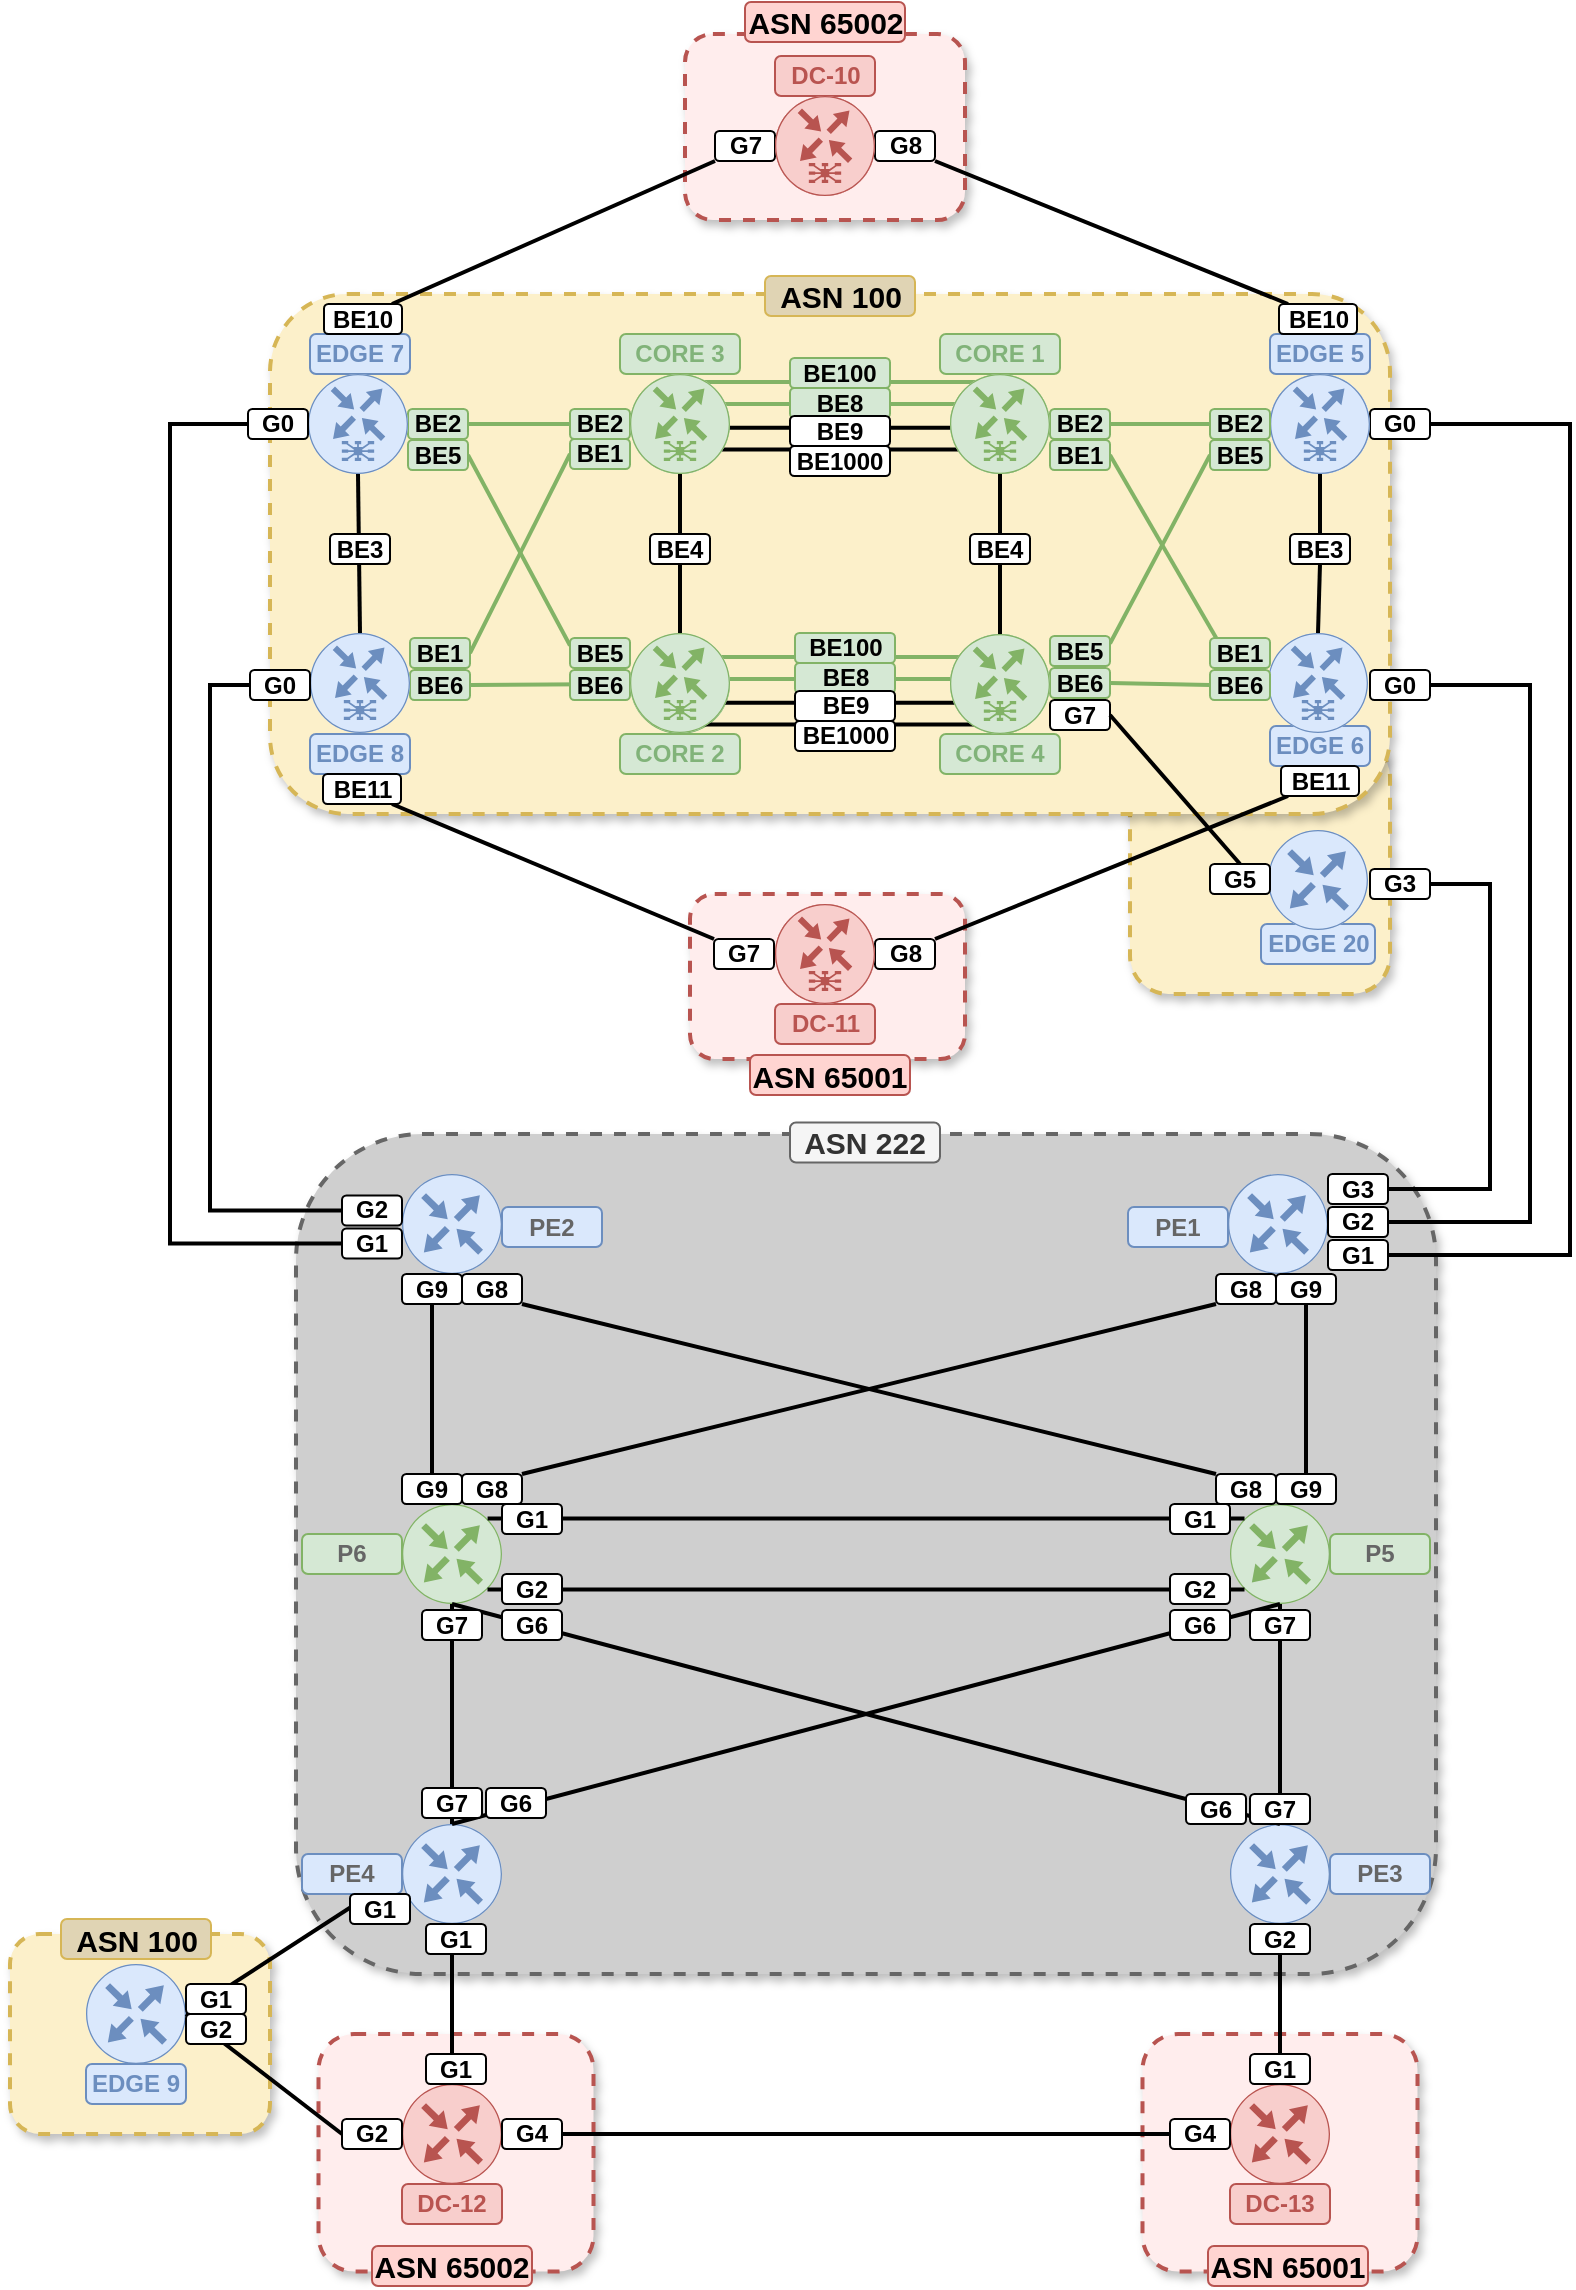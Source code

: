 <mxfile version="27.0.9">
  <diagram name="Page-1" id="d66fe2ae-3e9f-cf2f-6d29-e24063ad5d60">
    <mxGraphModel dx="636" dy="468" grid="1" gridSize="10" guides="1" tooltips="1" connect="1" arrows="1" fold="1" page="1" pageScale="1" pageWidth="1100" pageHeight="850" background="none" math="0" shadow="0">
      <root>
        <mxCell id="0" />
        <mxCell id="1" parent="0" />
        <mxCell id="Q-0WuHjyBMRlQhgBISI1-42" value="" style="rounded=1;whiteSpace=wrap;html=1;fillColor=#FFEDED;strokeColor=#b85450;dashed=1;strokeWidth=2;shadow=1;" parent="1" vertex="1">
          <mxGeometry x="736.25" y="1100" width="137.5" height="118.75" as="geometry" />
        </mxCell>
        <mxCell id="Q-0WuHjyBMRlQhgBISI1-41" value="" style="rounded=1;whiteSpace=wrap;html=1;fillColor=#FFEDED;strokeColor=#b85450;dashed=1;strokeWidth=2;shadow=1;" parent="1" vertex="1">
          <mxGeometry x="324.25" y="1100" width="137.5" height="118.75" as="geometry" />
        </mxCell>
        <mxCell id="Q-0WuHjyBMRlQhgBISI1-40" value="" style="rounded=1;whiteSpace=wrap;html=1;fillColor=#FCF0CA;strokeColor=#d6b656;dashed=1;strokeWidth=2;shadow=1;" parent="1" vertex="1">
          <mxGeometry x="730" y="452.5" width="130" height="127.5" as="geometry" />
        </mxCell>
        <mxCell id="Q-0WuHjyBMRlQhgBISI1-39" value="" style="rounded=1;whiteSpace=wrap;html=1;fillColor=#CFCFCF;strokeColor=#666666;dashed=1;strokeWidth=2;glass=0;shadow=1;fontColor=#333333;" parent="1" vertex="1">
          <mxGeometry x="313" y="650" width="570" height="420" as="geometry" />
        </mxCell>
        <mxCell id="Q-0WuHjyBMRlQhgBISI1-37" value="" style="rounded=1;whiteSpace=wrap;html=1;fillColor=#FCF0CA;strokeColor=#d6b656;dashed=1;strokeWidth=2;shadow=1;" parent="1" vertex="1">
          <mxGeometry x="170" y="1050" width="130" height="100" as="geometry" />
        </mxCell>
        <mxCell id="sX_OkfuKljEF2dyJW8o2-208" value="" style="rounded=1;whiteSpace=wrap;html=1;fillColor=#FFEDED;strokeColor=#b85450;dashed=1;strokeWidth=2;shadow=1;" parent="1" vertex="1">
          <mxGeometry x="507.5" y="100" width="140" height="93" as="geometry" />
        </mxCell>
        <mxCell id="sX_OkfuKljEF2dyJW8o2-206" value="" style="rounded=1;whiteSpace=wrap;html=1;fillColor=#FFEDED;strokeColor=#b85450;dashed=1;strokeWidth=2;shadow=1;" parent="1" vertex="1">
          <mxGeometry x="510" y="530" width="137.5" height="82.5" as="geometry" />
        </mxCell>
        <mxCell id="sX_OkfuKljEF2dyJW8o2-42" value="" style="rounded=1;whiteSpace=wrap;html=1;fillColor=#FCF0CA;strokeColor=#d6b656;dashed=1;strokeWidth=2;shadow=1;" parent="1" vertex="1">
          <mxGeometry x="300" y="230" width="560" height="260" as="geometry" />
        </mxCell>
        <mxCell id="sX_OkfuKljEF2dyJW8o2-8" value="" style="sketch=0;points=[[0.5,0,0],[1,0.5,0],[0.5,1,0],[0,0.5,0],[0.145,0.145,0],[0.856,0.145,0],[0.855,0.856,0],[0.145,0.855,0]];verticalLabelPosition=bottom;html=1;verticalAlign=top;aspect=fixed;align=center;pointerEvents=1;shape=mxgraph.cisco19.rect;prIcon=router;fillColor=#d5e8d4;strokeColor=#82b366;" parent="1" vertex="1">
          <mxGeometry x="480" y="270" width="50" height="50" as="geometry" />
        </mxCell>
        <mxCell id="sX_OkfuKljEF2dyJW8o2-176" style="rounded=0;orthogonalLoop=1;jettySize=auto;html=1;exitX=0;exitY=0.5;exitDx=0;exitDy=0;exitPerimeter=0;entryX=1;entryY=0.5;entryDx=0;entryDy=0;entryPerimeter=0;endArrow=none;startFill=0;strokeWidth=2;" parent="1" source="sX_OkfuKljEF2dyJW8o2-132" target="sX_OkfuKljEF2dyJW8o2-175" edge="1">
          <mxGeometry relative="1" as="geometry">
            <mxPoint x="401" y="895" as="sourcePoint" />
            <mxPoint x="815" y="1005" as="targetPoint" />
          </mxGeometry>
        </mxCell>
        <mxCell id="sX_OkfuKljEF2dyJW8o2-9" value="" style="sketch=0;points=[[0.5,0,0],[1,0.5,0],[0.5,1,0],[0,0.5,0],[0.145,0.145,0],[0.856,0.145,0],[0.855,0.856,0],[0.145,0.855,0]];verticalLabelPosition=bottom;html=1;verticalAlign=top;aspect=fixed;align=center;pointerEvents=1;shape=mxgraph.cisco19.rect;prIcon=router;fillColor=#d5e8d4;strokeColor=#82b366;" parent="1" vertex="1">
          <mxGeometry x="640" y="270" width="50" height="50" as="geometry" />
        </mxCell>
        <mxCell id="sX_OkfuKljEF2dyJW8o2-10" value="" style="sketch=0;points=[[0.5,0,0],[1,0.5,0],[0.5,1,0],[0,0.5,0],[0.145,0.145,0],[0.856,0.145,0],[0.855,0.856,0],[0.145,0.855,0]];verticalLabelPosition=bottom;html=1;verticalAlign=top;aspect=fixed;align=center;pointerEvents=1;shape=mxgraph.cisco19.rect;prIcon=router;fillColor=#dae8fc;strokeColor=#6c8ebf;" parent="1" vertex="1">
          <mxGeometry x="800" y="270" width="50" height="50" as="geometry" />
        </mxCell>
        <mxCell id="sX_OkfuKljEF2dyJW8o2-13" value="" style="sketch=0;points=[[0.5,0,0],[1,0.5,0],[0.5,1,0],[0,0.5,0],[0.145,0.145,0],[0.856,0.145,0],[0.855,0.856,0],[0.145,0.855,0]];verticalLabelPosition=bottom;html=1;verticalAlign=top;aspect=fixed;align=center;pointerEvents=1;shape=mxgraph.cisco19.rect;prIcon=router;fillColor=#d5e8d4;strokeColor=#82b366;" parent="1" vertex="1">
          <mxGeometry x="480" y="400" width="50" height="50" as="geometry" />
        </mxCell>
        <mxCell id="sX_OkfuKljEF2dyJW8o2-14" value="" style="sketch=0;points=[[0.5,0,0],[1,0.5,0],[0.5,1,0],[0,0.5,0],[0.145,0.145,0],[0.856,0.145,0],[0.855,0.856,0],[0.145,0.855,0]];verticalLabelPosition=bottom;html=1;verticalAlign=top;aspect=fixed;align=center;pointerEvents=1;shape=mxgraph.cisco19.rect;prIcon=router;fillColor=#d5e8d4;strokeColor=#82b366;" parent="1" vertex="1">
          <mxGeometry x="640" y="400" width="50" height="50" as="geometry" />
        </mxCell>
        <mxCell id="sX_OkfuKljEF2dyJW8o2-17" style="rounded=0;orthogonalLoop=1;jettySize=auto;html=1;exitX=1;exitY=0.5;exitDx=0;exitDy=0;entryX=0;entryY=0.5;entryDx=0;entryDy=0;endArrow=none;startFill=0;strokeWidth=2;fillColor=#d5e8d4;strokeColor=#82b366;" parent="1" source="sX_OkfuKljEF2dyJW8o2-90" target="sX_OkfuKljEF2dyJW8o2-86" edge="1">
          <mxGeometry relative="1" as="geometry">
            <mxPoint x="369" y="277.5" as="sourcePoint" />
          </mxGeometry>
        </mxCell>
        <mxCell id="sX_OkfuKljEF2dyJW8o2-18" style="rounded=0;orthogonalLoop=1;jettySize=auto;html=1;exitX=1;exitY=0.5;exitDx=0;exitDy=0;entryX=0;entryY=0.5;entryDx=0;entryDy=0;endArrow=none;startFill=0;strokeWidth=2;fillColor=#d5e8d4;strokeColor=#82b366;" parent="1" source="sX_OkfuKljEF2dyJW8o2-89" target="sX_OkfuKljEF2dyJW8o2-88" edge="1">
          <mxGeometry relative="1" as="geometry">
            <mxPoint x="370" y="365" as="sourcePoint" />
          </mxGeometry>
        </mxCell>
        <mxCell id="sX_OkfuKljEF2dyJW8o2-20" style="rounded=0;orthogonalLoop=1;jettySize=auto;html=1;exitX=1;exitY=0.5;exitDx=0;exitDy=0;entryX=0;entryY=0.5;entryDx=0;entryDy=0;entryPerimeter=0;endArrow=none;startFill=0;strokeWidth=2;fillColor=#d5e8d4;strokeColor=#82b366;" parent="1" source="sX_OkfuKljEF2dyJW8o2-92" target="sX_OkfuKljEF2dyJW8o2-13" edge="1">
          <mxGeometry relative="1" as="geometry">
            <mxPoint x="370" y="365" as="sourcePoint" />
            <mxPoint x="497" y="323" as="targetPoint" />
          </mxGeometry>
        </mxCell>
        <mxCell id="sX_OkfuKljEF2dyJW8o2-21" style="rounded=0;orthogonalLoop=1;jettySize=auto;html=1;exitX=0.5;exitY=1;exitDx=0;exitDy=0;exitPerimeter=0;entryX=0.5;entryY=0;entryDx=0;entryDy=0;entryPerimeter=0;endArrow=none;startFill=0;strokeWidth=2;" parent="1" source="sX_OkfuKljEF2dyJW8o2-8" target="sX_OkfuKljEF2dyJW8o2-13" edge="1">
          <mxGeometry relative="1" as="geometry">
            <mxPoint x="450" y="450" as="sourcePoint" />
            <mxPoint x="560" y="510" as="targetPoint" />
          </mxGeometry>
        </mxCell>
        <mxCell id="sX_OkfuKljEF2dyJW8o2-24" style="rounded=0;orthogonalLoop=1;jettySize=auto;html=1;exitX=1;exitY=0.5;exitDx=0;exitDy=0;entryX=0;entryY=0.25;entryDx=0;entryDy=0;endArrow=none;startFill=0;strokeWidth=2;fillColor=#d5e8d4;strokeColor=#82b366;" parent="1" source="sX_OkfuKljEF2dyJW8o2-91" target="sX_OkfuKljEF2dyJW8o2-196" edge="1">
          <mxGeometry relative="1" as="geometry">
            <mxPoint x="361.75" y="295.275" as="sourcePoint" />
            <mxPoint x="490" y="305" as="targetPoint" />
          </mxGeometry>
        </mxCell>
        <mxCell id="sX_OkfuKljEF2dyJW8o2-25" style="rounded=0;orthogonalLoop=1;jettySize=auto;html=1;exitX=0.5;exitY=0;exitDx=0;exitDy=0;exitPerimeter=0;entryX=0.5;entryY=0;entryDx=0;entryDy=0;entryPerimeter=0;endArrow=none;startFill=0;strokeWidth=2;fillColor=#d5e8d4;strokeColor=#82b366;" parent="1" edge="1">
          <mxGeometry relative="1" as="geometry">
            <mxPoint x="665" y="274" as="sourcePoint" />
            <mxPoint x="505" y="274" as="targetPoint" />
          </mxGeometry>
        </mxCell>
        <mxCell id="sX_OkfuKljEF2dyJW8o2-26" style="rounded=0;orthogonalLoop=1;jettySize=auto;html=1;exitX=0.145;exitY=0.145;exitDx=0;exitDy=0;exitPerimeter=0;entryX=0.855;entryY=0.856;entryDx=0;entryDy=0;entryPerimeter=0;endArrow=none;startFill=0;strokeWidth=2;" parent="1" edge="1">
          <mxGeometry relative="1" as="geometry">
            <mxPoint x="522.35" y="312.175" as="sourcePoint" />
            <mxPoint x="522.75" y="312.765" as="targetPoint" />
          </mxGeometry>
        </mxCell>
        <mxCell id="sX_OkfuKljEF2dyJW8o2-28" style="rounded=0;orthogonalLoop=1;jettySize=auto;html=1;exitX=0.5;exitY=0;exitDx=0;exitDy=0;exitPerimeter=0;entryX=0.5;entryY=1;entryDx=0;entryDy=0;entryPerimeter=0;endArrow=none;startFill=0;strokeWidth=2;" parent="1" source="sX_OkfuKljEF2dyJW8o2-14" target="sX_OkfuKljEF2dyJW8o2-9" edge="1">
          <mxGeometry relative="1" as="geometry">
            <mxPoint x="657" y="417" as="sourcePoint" />
            <mxPoint x="533" y="323" as="targetPoint" />
          </mxGeometry>
        </mxCell>
        <mxCell id="sX_OkfuKljEF2dyJW8o2-30" style="rounded=0;orthogonalLoop=1;jettySize=auto;html=1;exitX=0;exitY=0.5;exitDx=0;exitDy=0;exitPerimeter=0;entryX=1;entryY=0.5;entryDx=0;entryDy=0;endArrow=none;startFill=0;strokeWidth=2;" parent="1" source="sX_OkfuKljEF2dyJW8o2-57" target="sX_OkfuKljEF2dyJW8o2-57" edge="1">
          <mxGeometry relative="1" as="geometry">
            <mxPoint x="800" y="320" as="sourcePoint" />
            <mxPoint x="690" y="320" as="targetPoint" />
          </mxGeometry>
        </mxCell>
        <mxCell id="sX_OkfuKljEF2dyJW8o2-31" style="rounded=0;orthogonalLoop=1;jettySize=auto;html=1;exitX=0.145;exitY=0.145;exitDx=0;exitDy=0;exitPerimeter=0;entryX=1;entryY=0.5;entryDx=0;entryDy=0;endArrow=none;startFill=0;strokeWidth=2;fillColor=#d5e8d4;strokeColor=#82b366;" parent="1" source="sX_OkfuKljEF2dyJW8o2-83" target="sX_OkfuKljEF2dyJW8o2-63" edge="1">
          <mxGeometry relative="1" as="geometry">
            <mxPoint x="810" y="305" as="sourcePoint" />
            <mxPoint x="700" y="305" as="targetPoint" />
          </mxGeometry>
        </mxCell>
        <mxCell id="sX_OkfuKljEF2dyJW8o2-33" style="rounded=0;orthogonalLoop=1;jettySize=auto;html=1;exitX=0;exitY=0.5;exitDx=0;exitDy=0;entryX=1;entryY=0.25;entryDx=0;entryDy=0;endArrow=none;startFill=0;strokeWidth=2;fillColor=#d5e8d4;strokeColor=#82b366;" parent="1" source="Q-0WuHjyBMRlQhgBISI1-5" target="Q-0WuHjyBMRlQhgBISI1-6" edge="1">
          <mxGeometry relative="1" as="geometry">
            <mxPoint x="810" y="435" as="sourcePoint" />
            <mxPoint x="700" y="435" as="targetPoint" />
          </mxGeometry>
        </mxCell>
        <mxCell id="sX_OkfuKljEF2dyJW8o2-34" style="rounded=0;orthogonalLoop=1;jettySize=auto;html=1;exitX=0.5;exitY=1;exitDx=0;exitDy=0;exitPerimeter=0;entryX=0.5;entryY=0;entryDx=0;entryDy=0;entryPerimeter=0;endArrow=none;startFill=0;strokeWidth=2;" parent="1" source="sX_OkfuKljEF2dyJW8o2-61" target="sX_OkfuKljEF2dyJW8o2-198" edge="1">
          <mxGeometry relative="1" as="geometry">
            <mxPoint x="1295" y="300" as="sourcePoint" />
            <mxPoint x="1295" y="380" as="targetPoint" />
          </mxGeometry>
        </mxCell>
        <mxCell id="sX_OkfuKljEF2dyJW8o2-35" value="" style="sketch=0;points=[[0.5,0,0],[1,0.5,0],[0.5,1,0],[0,0.5,0],[0.145,0.145,0],[0.856,0.145,0],[0.855,0.856,0],[0.145,0.855,0]];verticalLabelPosition=bottom;html=1;verticalAlign=top;aspect=fixed;align=center;pointerEvents=1;shape=mxgraph.cisco19.rect;prIcon=router;fillColor=#f8cecc;strokeColor=#b85450;" parent="1" vertex="1">
          <mxGeometry x="552.5" y="131" width="50" height="50" as="geometry" />
        </mxCell>
        <mxCell id="sX_OkfuKljEF2dyJW8o2-36" style="rounded=0;orthogonalLoop=1;jettySize=auto;html=1;exitX=1;exitY=0;exitDx=0;exitDy=0;entryX=0;entryY=1;entryDx=0;entryDy=0;endArrow=none;startFill=0;strokeWidth=2;" parent="1" source="Q-0WuHjyBMRlQhgBISI1-8" target="Q-0WuHjyBMRlQhgBISI1-14" edge="1">
          <mxGeometry relative="1" as="geometry">
            <mxPoint x="361.775" y="259.75" as="sourcePoint" />
            <mxPoint x="550" y="164" as="targetPoint" />
          </mxGeometry>
        </mxCell>
        <mxCell id="sX_OkfuKljEF2dyJW8o2-37" style="rounded=0;orthogonalLoop=1;jettySize=auto;html=1;exitX=0;exitY=0;exitDx=0;exitDy=0;entryX=1;entryY=1;entryDx=0;entryDy=0;endArrow=none;startFill=0;strokeWidth=2;fontColor=light-dark(#6c8ebf, #ededed);textShadow=1;" parent="1" source="Q-0WuHjyBMRlQhgBISI1-13" target="Q-0WuHjyBMRlQhgBISI1-15" edge="1">
          <mxGeometry relative="1" as="geometry">
            <mxPoint x="373" y="227" as="sourcePoint" />
            <mxPoint x="650" y="85" as="targetPoint" />
          </mxGeometry>
        </mxCell>
        <mxCell id="sX_OkfuKljEF2dyJW8o2-38" value="" style="sketch=0;points=[[0.5,0,0],[1,0.5,0],[0.5,1,0],[0,0.5,0],[0.145,0.145,0],[0.856,0.145,0],[0.855,0.856,0],[0.145,0.855,0]];verticalLabelPosition=bottom;html=1;verticalAlign=top;aspect=fixed;align=center;pointerEvents=1;shape=mxgraph.cisco19.rect;prIcon=router;fillColor=#f8cecc;strokeColor=#b85450;" parent="1" vertex="1">
          <mxGeometry x="552.5" y="535" width="50" height="50" as="geometry" />
        </mxCell>
        <mxCell id="sX_OkfuKljEF2dyJW8o2-39" style="rounded=0;orthogonalLoop=1;jettySize=auto;html=1;entryX=0;entryY=0;entryDx=0;entryDy=0;endArrow=none;startFill=0;strokeWidth=2;exitX=1;exitY=1;exitDx=0;exitDy=0;" parent="1" source="Q-0WuHjyBMRlQhgBISI1-16" target="Q-0WuHjyBMRlQhgBISI1-17" edge="1">
          <mxGeometry relative="1" as="geometry">
            <mxPoint x="400" y="610" as="sourcePoint" />
            <mxPoint x="534" y="684" as="targetPoint" />
          </mxGeometry>
        </mxCell>
        <mxCell id="sX_OkfuKljEF2dyJW8o2-40" style="rounded=0;orthogonalLoop=1;jettySize=auto;html=1;exitX=1;exitY=0;exitDx=0;exitDy=0;entryX=0;entryY=1;entryDx=0;entryDy=0;endArrow=none;startFill=0;strokeWidth=2;" parent="1" source="Q-0WuHjyBMRlQhgBISI1-18" target="Q-0WuHjyBMRlQhgBISI1-19" edge="1">
          <mxGeometry relative="1" as="geometry">
            <mxPoint x="710" y="549" as="sourcePoint" />
            <mxPoint x="917" y="621" as="targetPoint" />
          </mxGeometry>
        </mxCell>
        <mxCell id="sX_OkfuKljEF2dyJW8o2-47" value="&lt;font style=&quot;color: light-dark(rgb(108, 142, 191), rgb(92, 121, 163));&quot;&gt;EDGE 8&lt;/font&gt;" style="rounded=1;whiteSpace=wrap;html=1;fillColor=#dae8fc;strokeColor=#6c8ebf;fontStyle=1" parent="1" vertex="1">
          <mxGeometry x="320" y="450" width="50" height="20" as="geometry" />
        </mxCell>
        <mxCell id="sX_OkfuKljEF2dyJW8o2-48" value="&lt;font style=&quot;color: light-dark(rgb(129, 179, 121), rgb(129, 179, 121));&quot;&gt;CORE 3&lt;/font&gt;" style="rounded=1;whiteSpace=wrap;html=1;fillColor=#d5e8d4;strokeColor=#82b366;fontStyle=1" parent="1" vertex="1">
          <mxGeometry x="475" y="250" width="60" height="20" as="geometry" />
        </mxCell>
        <mxCell id="sX_OkfuKljEF2dyJW8o2-49" value="&lt;font style=&quot;color: light-dark(rgb(129, 179, 121), rgb(129, 179, 121));&quot;&gt;CORE 2&lt;/font&gt;" style="rounded=1;whiteSpace=wrap;html=1;fillColor=#d5e8d4;strokeColor=#82b366;fontStyle=1" parent="1" vertex="1">
          <mxGeometry x="475" y="450" width="60" height="20" as="geometry" />
        </mxCell>
        <mxCell id="sX_OkfuKljEF2dyJW8o2-50" value="&lt;font style=&quot;color: light-dark(rgb(129, 179, 121), rgb(129, 179, 121));&quot;&gt;CORE 4&lt;/font&gt;" style="rounded=1;whiteSpace=wrap;html=1;fillColor=#d5e8d4;strokeColor=#82b366;fontStyle=1" parent="1" vertex="1">
          <mxGeometry x="635" y="450" width="60" height="20" as="geometry" />
        </mxCell>
        <mxCell id="sX_OkfuKljEF2dyJW8o2-51" value="&lt;font style=&quot;color: light-dark(rgb(129, 179, 121), rgb(129, 179, 121));&quot;&gt;CORE 1&lt;/font&gt;" style="rounded=1;whiteSpace=wrap;html=1;fillColor=#d5e8d4;strokeColor=#82b366;fontStyle=1" parent="1" vertex="1">
          <mxGeometry x="635" y="250" width="60" height="20" as="geometry" />
        </mxCell>
        <mxCell id="sX_OkfuKljEF2dyJW8o2-52" value="&lt;pre&gt;&lt;font face=&quot;Helvetica&quot; style=&quot;color: light-dark(rgb(108, 142, 191), rgb(92, 121, 163));&quot;&gt;&lt;b style=&quot;&quot;&gt;EDGE 5&lt;/b&gt;&lt;/font&gt;&lt;/pre&gt;" style="rounded=1;whiteSpace=wrap;html=1;fillColor=#dae8fc;strokeColor=#6c8ebf;" parent="1" vertex="1">
          <mxGeometry x="800" y="250" width="50" height="20" as="geometry" />
        </mxCell>
        <mxCell id="sX_OkfuKljEF2dyJW8o2-56" value="&lt;pre&gt;&lt;font face=&quot;Helvetica&quot; style=&quot;color: light-dark(rgb(108, 142, 191), rgb(92, 121, 163));&quot;&gt;&lt;b style=&quot;&quot;&gt;EDGE 6&lt;/b&gt;&lt;/font&gt;&lt;/pre&gt;" style="rounded=1;whiteSpace=wrap;html=1;fillColor=#dae8fc;strokeColor=#6c8ebf;" parent="1" vertex="1">
          <mxGeometry x="800" y="446" width="50" height="20" as="geometry" />
        </mxCell>
        <mxCell id="sX_OkfuKljEF2dyJW8o2-59" value="" style="rounded=0;orthogonalLoop=1;jettySize=auto;html=1;exitX=0;exitY=0.5;exitDx=0;exitDy=0;entryX=1;entryY=0.5;entryDx=0;entryDy=0;endArrow=none;startFill=0;strokeWidth=2;fillColor=#d5e8d4;strokeColor=#82b366;" parent="1" source="Q-0WuHjyBMRlQhgBISI1-3" target="Q-0WuHjyBMRlQhgBISI1-4" edge="1">
          <mxGeometry relative="1" as="geometry">
            <mxPoint x="800" y="425" as="sourcePoint" />
            <mxPoint x="742" y="412.5" as="targetPoint" />
          </mxGeometry>
        </mxCell>
        <mxCell id="sX_OkfuKljEF2dyJW8o2-60" value="&lt;pre&gt;&lt;font face=&quot;Helvetica&quot; style=&quot;color: light-dark(rgb(0, 0, 0), rgb(92, 121, 163));&quot;&gt;&lt;b style=&quot;&quot;&gt;BE4&lt;/b&gt;&lt;/font&gt;&lt;/pre&gt;" style="rounded=1;whiteSpace=wrap;html=1;" parent="1" vertex="1">
          <mxGeometry x="650" y="350" width="30" height="15" as="geometry" />
        </mxCell>
        <mxCell id="sX_OkfuKljEF2dyJW8o2-62" value="" style="rounded=0;orthogonalLoop=1;jettySize=auto;html=1;exitX=0.5;exitY=1;exitDx=0;exitDy=0;exitPerimeter=0;entryX=0.5;entryY=0;entryDx=0;entryDy=0;entryPerimeter=0;endArrow=none;startFill=0;strokeWidth=2;" parent="1" source="sX_OkfuKljEF2dyJW8o2-10" target="sX_OkfuKljEF2dyJW8o2-61" edge="1">
          <mxGeometry relative="1" as="geometry">
            <mxPoint x="825" y="320" as="sourcePoint" />
            <mxPoint x="825" y="400" as="targetPoint" />
          </mxGeometry>
        </mxCell>
        <mxCell id="sX_OkfuKljEF2dyJW8o2-61" value="&lt;pre&gt;&lt;font face=&quot;Helvetica&quot; style=&quot;color: light-dark(rgb(0, 0, 0), rgb(92, 121, 163));&quot;&gt;&lt;b style=&quot;&quot;&gt;BE3&lt;/b&gt;&lt;/font&gt;&lt;/pre&gt;" style="rounded=1;whiteSpace=wrap;html=1;" parent="1" vertex="1">
          <mxGeometry x="810" y="350" width="30" height="15" as="geometry" />
        </mxCell>
        <mxCell id="sX_OkfuKljEF2dyJW8o2-68" value="&lt;pre&gt;&lt;font face=&quot;Helvetica&quot; style=&quot;color: light-dark(rgb(0, 0, 0), rgb(92, 121, 163));&quot;&gt;&lt;b style=&quot;&quot;&gt;BE100&lt;/b&gt;&lt;/font&gt;&lt;/pre&gt;" style="rounded=1;whiteSpace=wrap;html=1;fillColor=#d5e8d4;strokeColor=#82b366;" parent="1" vertex="1">
          <mxGeometry x="560" y="262" width="50" height="15" as="geometry" />
        </mxCell>
        <mxCell id="sX_OkfuKljEF2dyJW8o2-76" value="" style="rounded=0;orthogonalLoop=1;jettySize=auto;html=1;exitX=0;exitY=0.5;exitDx=0;exitDy=0;exitPerimeter=0;entryX=1;entryY=0.5;entryDx=0;entryDy=0;entryPerimeter=0;endArrow=none;startFill=0;strokeWidth=2;" parent="1" source="sX_OkfuKljEF2dyJW8o2-14" edge="1">
          <mxGeometry relative="1" as="geometry">
            <mxPoint x="640" y="425" as="sourcePoint" />
            <mxPoint x="640" y="425.5" as="targetPoint" />
          </mxGeometry>
        </mxCell>
        <mxCell id="sX_OkfuKljEF2dyJW8o2-83" value="&lt;pre&gt;&lt;font face=&quot;Helvetica&quot; style=&quot;color: light-dark(rgb(0, 0, 0), rgb(92, 121, 163));&quot;&gt;&lt;b style=&quot;&quot;&gt;BE1&lt;/b&gt;&lt;/font&gt;&lt;/pre&gt;" style="rounded=1;whiteSpace=wrap;html=1;fillColor=#d5e8d4;strokeColor=#82b366;" parent="1" vertex="1">
          <mxGeometry x="770" y="402" width="30" height="15" as="geometry" />
        </mxCell>
        <mxCell id="sX_OkfuKljEF2dyJW8o2-85" value="" style="rounded=0;orthogonalLoop=1;jettySize=auto;html=1;exitX=0;exitY=0.5;exitDx=0;exitDy=0;entryX=1;entryY=0.5;entryDx=0;entryDy=0;entryPerimeter=0;endArrow=none;startFill=0;strokeWidth=2;fillColor=#d5e8d4;strokeColor=#82b366;" parent="1" source="Q-0WuHjyBMRlQhgBISI1-2" target="sX_OkfuKljEF2dyJW8o2-57" edge="1">
          <mxGeometry relative="1" as="geometry">
            <mxPoint x="800" y="295" as="sourcePoint" />
            <mxPoint x="690" y="295" as="targetPoint" />
          </mxGeometry>
        </mxCell>
        <mxCell id="sX_OkfuKljEF2dyJW8o2-57" value="&lt;pre&gt;&lt;font face=&quot;Helvetica&quot; style=&quot;color: light-dark(rgb(0, 0, 0), rgb(92, 121, 163));&quot;&gt;&lt;b style=&quot;&quot;&gt;BE2&lt;/b&gt;&lt;/font&gt;&lt;/pre&gt;" style="rounded=1;whiteSpace=wrap;html=1;fillColor=#d5e8d4;strokeColor=#82b366;" parent="1" vertex="1">
          <mxGeometry x="690" y="287.5" width="30" height="15" as="geometry" />
        </mxCell>
        <mxCell id="sX_OkfuKljEF2dyJW8o2-86" value="&lt;pre&gt;&lt;font face=&quot;Helvetica&quot; style=&quot;color: light-dark(rgb(0, 0, 0), rgb(92, 121, 163));&quot;&gt;&lt;b style=&quot;&quot;&gt;BE2&lt;/b&gt;&lt;/font&gt;&lt;/pre&gt;" style="rounded=1;whiteSpace=wrap;html=1;fillColor=#d5e8d4;strokeColor=#82b366;" parent="1" vertex="1">
          <mxGeometry x="450" y="287.5" width="30" height="15" as="geometry" />
        </mxCell>
        <mxCell id="sX_OkfuKljEF2dyJW8o2-88" value="&lt;pre&gt;&lt;font face=&quot;Helvetica&quot; style=&quot;color: light-dark(rgb(0, 0, 0), rgb(92, 121, 163));&quot;&gt;&lt;b style=&quot;&quot;&gt;BE1&lt;/b&gt;&lt;/font&gt;&lt;/pre&gt;" style="rounded=1;whiteSpace=wrap;html=1;fillColor=#d5e8d4;strokeColor=#82b366;" parent="1" vertex="1">
          <mxGeometry x="450" y="302.5" width="30" height="15" as="geometry" />
        </mxCell>
        <mxCell id="sX_OkfuKljEF2dyJW8o2-89" value="&lt;pre&gt;&lt;font face=&quot;Helvetica&quot; style=&quot;color: light-dark(rgb(0, 0, 0), rgb(92, 121, 163));&quot;&gt;&lt;b style=&quot;&quot;&gt;BE1&lt;/b&gt;&lt;/font&gt;&lt;/pre&gt;" style="rounded=1;whiteSpace=wrap;html=1;fillColor=#d5e8d4;strokeColor=#82b366;" parent="1" vertex="1">
          <mxGeometry x="370" y="402" width="30" height="15" as="geometry" />
        </mxCell>
        <mxCell id="sX_OkfuKljEF2dyJW8o2-90" value="&lt;pre&gt;&lt;font face=&quot;Helvetica&quot; style=&quot;color: light-dark(rgb(0, 0, 0), rgb(92, 121, 163));&quot;&gt;&lt;b style=&quot;&quot;&gt;BE2&lt;/b&gt;&lt;/font&gt;&lt;/pre&gt;" style="rounded=1;whiteSpace=wrap;html=1;fillColor=#d5e8d4;strokeColor=#82b366;" parent="1" vertex="1">
          <mxGeometry x="369" y="287.5" width="30" height="15" as="geometry" />
        </mxCell>
        <mxCell id="sX_OkfuKljEF2dyJW8o2-91" value="&lt;pre&gt;&lt;font face=&quot;Helvetica&quot; style=&quot;color: light-dark(rgb(0, 0, 0), rgb(92, 121, 163));&quot;&gt;&lt;b style=&quot;&quot;&gt;BE5&lt;/b&gt;&lt;/font&gt;&lt;/pre&gt;" style="rounded=1;whiteSpace=wrap;html=1;fillColor=#d5e8d4;strokeColor=#82b366;" parent="1" vertex="1">
          <mxGeometry x="369" y="303" width="30" height="15" as="geometry" />
        </mxCell>
        <mxCell id="sX_OkfuKljEF2dyJW8o2-44" value="&lt;pre&gt;&lt;font face=&quot;Helvetica&quot; style=&quot;color: light-dark(rgb(108, 142, 191), rgb(92, 121, 163));&quot;&gt;&lt;b style=&quot;&quot;&gt;EDGE 7&lt;/b&gt;&lt;/font&gt;&lt;/pre&gt;" style="rounded=1;whiteSpace=wrap;html=1;fillColor=#dae8fc;strokeColor=#6c8ebf;" parent="1" vertex="1">
          <mxGeometry x="320" y="250" width="50" height="20" as="geometry" />
        </mxCell>
        <mxCell id="sX_OkfuKljEF2dyJW8o2-92" value="&lt;pre&gt;&lt;font face=&quot;Helvetica&quot; style=&quot;color: light-dark(rgb(0, 0, 0), rgb(92, 121, 163));&quot;&gt;&lt;b style=&quot;&quot;&gt;BE6&lt;/b&gt;&lt;/font&gt;&lt;/pre&gt;" style="rounded=1;whiteSpace=wrap;html=1;fillColor=#d5e8d4;strokeColor=#82b366;" parent="1" vertex="1">
          <mxGeometry x="370" y="418" width="30" height="15" as="geometry" />
        </mxCell>
        <mxCell id="sX_OkfuKljEF2dyJW8o2-94" value="&lt;pre&gt;&lt;font face=&quot;Helvetica&quot; style=&quot;color: light-dark(rgb(0, 0, 0), rgb(92, 121, 163));&quot;&gt;&lt;b style=&quot;&quot;&gt;BE6&lt;/b&gt;&lt;/font&gt;&lt;/pre&gt;" style="rounded=1;whiteSpace=wrap;html=1;fillColor=#d5e8d4;strokeColor=#82b366;" parent="1" vertex="1">
          <mxGeometry x="450" y="418" width="30" height="15" as="geometry" />
        </mxCell>
        <mxCell id="sX_OkfuKljEF2dyJW8o2-101" value="&lt;font style=&quot;font-size: 15px;&quot;&gt;&lt;b&gt;ASN 100&lt;/b&gt;&lt;/font&gt;" style="rounded=1;whiteSpace=wrap;html=1;fillColor=#E0D4B4;strokeColor=#d6b656;" parent="1" vertex="1">
          <mxGeometry x="547.5" y="221" width="75" height="20" as="geometry" />
        </mxCell>
        <mxCell id="sX_OkfuKljEF2dyJW8o2-102" value="&lt;pre&gt;&lt;font face=&quot;Helvetica&quot; style=&quot;color: light-dark(rgb(185, 84, 80), rgb(92, 121, 163));&quot;&gt;&lt;b style=&quot;&quot;&gt;DC-10&lt;/b&gt;&lt;/font&gt;&lt;/pre&gt;" style="rounded=1;whiteSpace=wrap;html=1;fillColor=#f8cecc;strokeColor=#b85450;" parent="1" vertex="1">
          <mxGeometry x="552.5" y="111" width="50" height="20" as="geometry" />
        </mxCell>
        <mxCell id="sX_OkfuKljEF2dyJW8o2-104" value="&lt;pre&gt;&lt;font face=&quot;Helvetica&quot; style=&quot;color: light-dark(rgb(185, 84, 80), rgb(92, 121, 163));&quot;&gt;&lt;b style=&quot;&quot;&gt;DC-11&lt;/b&gt;&lt;/font&gt;&lt;/pre&gt;" style="rounded=1;whiteSpace=wrap;html=1;fillColor=#f8cecc;strokeColor=#b85450;" parent="1" vertex="1">
          <mxGeometry x="552.5" y="585" width="50" height="20" as="geometry" />
        </mxCell>
        <mxCell id="sX_OkfuKljEF2dyJW8o2-105" value="" style="sketch=0;points=[[0.5,0,0],[1,0.5,0],[0.5,1,0],[0,0.5,0],[0.145,0.145,0],[0.856,0.145,0],[0.855,0.856,0],[0.145,0.855,0]];verticalLabelPosition=bottom;html=1;verticalAlign=top;aspect=fixed;align=center;pointerEvents=1;shape=mxgraph.cisco19.rect;prIcon=router;fillColor=#dae8fc;strokeColor=#6c8ebf;strokeWidth=1;perimeterSpacing=0;" parent="1" vertex="1">
          <mxGeometry x="366" y="670" width="50" height="50" as="geometry" />
        </mxCell>
        <mxCell id="sX_OkfuKljEF2dyJW8o2-107" value="" style="sketch=0;points=[[0.5,0,0],[1,0.5,0],[0.5,1,0],[0,0.5,0],[0.145,0.145,0],[0.856,0.145,0],[0.855,0.856,0],[0.145,0.855,0]];verticalLabelPosition=bottom;html=1;verticalAlign=top;aspect=fixed;align=center;pointerEvents=1;shape=mxgraph.cisco19.rect;prIcon=router;fillColor=#dae8fc;strokeColor=#6c8ebf;strokeWidth=1;perimeterSpacing=0;" parent="1" vertex="1">
          <mxGeometry x="779" y="670" width="50" height="50" as="geometry" />
        </mxCell>
        <mxCell id="sX_OkfuKljEF2dyJW8o2-112" value="&lt;pre&gt;&lt;font face=&quot;Helvetica&quot; style=&quot;color: light-dark(rgb(102, 102, 102), rgb(92, 121, 163));&quot;&gt;&lt;b style=&quot;&quot;&gt;PE2&lt;/b&gt;&lt;/font&gt;&lt;/pre&gt;" style="rounded=1;whiteSpace=wrap;html=1;fillColor=#dae8fc;strokeColor=#6c8ebf;" parent="1" vertex="1">
          <mxGeometry x="416" y="686.5" width="50" height="20" as="geometry" />
        </mxCell>
        <mxCell id="sX_OkfuKljEF2dyJW8o2-114" value="&lt;pre&gt;&lt;font face=&quot;Helvetica&quot; style=&quot;color: light-dark(rgb(102, 102, 102), rgb(92, 121, 163));&quot;&gt;&lt;b style=&quot;&quot;&gt;PE1&lt;/b&gt;&lt;/font&gt;&lt;/pre&gt;" style="rounded=1;whiteSpace=wrap;html=1;fillColor=#dae8fc;strokeColor=#6c8ebf;" parent="1" vertex="1">
          <mxGeometry x="729" y="686.5" width="50" height="20" as="geometry" />
        </mxCell>
        <mxCell id="sX_OkfuKljEF2dyJW8o2-118" value="&lt;pre&gt;&lt;font face=&quot;Helvetica&quot; style=&quot;color: light-dark(rgb(0, 0, 0), rgb(92, 121, 163));&quot;&gt;&lt;b style=&quot;&quot;&gt;G3&lt;/b&gt;&lt;/font&gt;&lt;/pre&gt;" style="rounded=1;whiteSpace=wrap;html=1;" parent="1" vertex="1">
          <mxGeometry x="829" y="670" width="30" height="15" as="geometry" />
        </mxCell>
        <mxCell id="sX_OkfuKljEF2dyJW8o2-119" value="&lt;pre&gt;&lt;font face=&quot;Helvetica&quot; style=&quot;color: light-dark(rgb(0, 0, 0), rgb(92, 121, 163));&quot;&gt;&lt;b style=&quot;&quot;&gt;G1&lt;/b&gt;&lt;/font&gt;&lt;/pre&gt;" style="rounded=1;whiteSpace=wrap;html=1;" parent="1" vertex="1">
          <mxGeometry x="829" y="703" width="30" height="15" as="geometry" />
        </mxCell>
        <mxCell id="sX_OkfuKljEF2dyJW8o2-120" value="&lt;pre&gt;&lt;font face=&quot;Helvetica&quot; style=&quot;color: light-dark(rgb(0, 0, 0), rgb(92, 121, 163));&quot;&gt;&lt;b style=&quot;&quot;&gt;G0&lt;/b&gt;&lt;/font&gt;&lt;/pre&gt;" style="rounded=1;whiteSpace=wrap;html=1;" parent="1" vertex="1">
          <mxGeometry x="850" y="287.5" width="30" height="15" as="geometry" />
        </mxCell>
        <mxCell id="sX_OkfuKljEF2dyJW8o2-121" value="&lt;pre&gt;&lt;font face=&quot;Helvetica&quot; style=&quot;color: light-dark(rgb(0, 0, 0), rgb(92, 121, 163));&quot;&gt;&lt;b style=&quot;&quot;&gt;G0&lt;/b&gt;&lt;/font&gt;&lt;/pre&gt;" style="rounded=1;whiteSpace=wrap;html=1;" parent="1" vertex="1">
          <mxGeometry x="850" y="418" width="30" height="15" as="geometry" />
        </mxCell>
        <mxCell id="sX_OkfuKljEF2dyJW8o2-123" value="&lt;pre&gt;&lt;font face=&quot;Helvetica&quot; style=&quot;color: light-dark(rgb(0, 0, 0), rgb(92, 121, 163));&quot;&gt;&lt;b style=&quot;&quot;&gt;G2&lt;/b&gt;&lt;/font&gt;&lt;/pre&gt;" style="rounded=1;whiteSpace=wrap;html=1;" parent="1" vertex="1">
          <mxGeometry x="829" y="686.5" width="30" height="15" as="geometry" />
        </mxCell>
        <mxCell id="sX_OkfuKljEF2dyJW8o2-125" value="" style="sketch=0;points=[[0.5,0,0],[1,0.5,0],[0.5,1,0],[0,0.5,0],[0.145,0.145,0],[0.856,0.145,0],[0.855,0.856,0],[0.145,0.855,0]];verticalLabelPosition=bottom;html=1;verticalAlign=top;aspect=fixed;align=center;pointerEvents=1;shape=mxgraph.cisco19.rect;prIcon=router;fillColor=#d5e8d4;strokeColor=#82b366;strokeWidth=1;perimeterSpacing=0;" parent="1" vertex="1">
          <mxGeometry x="366" y="835" width="50" height="50" as="geometry" />
        </mxCell>
        <mxCell id="sX_OkfuKljEF2dyJW8o2-126" value="" style="sketch=0;points=[[0.5,0,0],[1,0.5,0],[0.5,1,0],[0,0.5,0],[0.145,0.145,0],[0.856,0.145,0],[0.855,0.856,0],[0.145,0.855,0]];verticalLabelPosition=bottom;html=1;verticalAlign=top;aspect=fixed;align=center;pointerEvents=1;shape=mxgraph.cisco19.rect;prIcon=router;fillColor=#d5e8d4;strokeColor=#82b366;strokeWidth=1;perimeterSpacing=0;" parent="1" vertex="1">
          <mxGeometry x="780" y="835" width="50" height="50" as="geometry" />
        </mxCell>
        <mxCell id="sX_OkfuKljEF2dyJW8o2-130" style="rounded=0;orthogonalLoop=1;jettySize=auto;html=1;exitX=0.856;exitY=0.145;exitDx=0;exitDy=0;exitPerimeter=0;entryX=0.145;entryY=0.145;entryDx=0;entryDy=0;entryPerimeter=0;endArrow=none;startFill=0;strokeWidth=2;" parent="1" source="sX_OkfuKljEF2dyJW8o2-125" target="sX_OkfuKljEF2dyJW8o2-126" edge="1">
          <mxGeometry relative="1" as="geometry">
            <mxPoint x="438" y="675" as="sourcePoint" />
            <mxPoint x="628" y="757" as="targetPoint" />
          </mxGeometry>
        </mxCell>
        <mxCell id="sX_OkfuKljEF2dyJW8o2-131" style="rounded=0;orthogonalLoop=1;jettySize=auto;html=1;exitX=0.855;exitY=0.856;exitDx=0;exitDy=0;exitPerimeter=0;entryX=0.145;entryY=0.855;entryDx=0;entryDy=0;entryPerimeter=0;endArrow=none;startFill=0;strokeWidth=2;" parent="1" source="sX_OkfuKljEF2dyJW8o2-125" target="sX_OkfuKljEF2dyJW8o2-126" edge="1">
          <mxGeometry relative="1" as="geometry">
            <mxPoint x="417" y="672" as="sourcePoint" />
            <mxPoint x="795" y="672" as="targetPoint" />
          </mxGeometry>
        </mxCell>
        <mxCell id="sX_OkfuKljEF2dyJW8o2-132" value="" style="sketch=0;points=[[0.5,0,0],[1,0.5,0],[0.5,1,0],[0,0.5,0],[0.145,0.145,0],[0.856,0.145,0],[0.855,0.856,0],[0.145,0.855,0]];verticalLabelPosition=bottom;html=1;verticalAlign=top;aspect=fixed;align=center;pointerEvents=1;shape=mxgraph.cisco19.rect;prIcon=router;fillColor=#dae8fc;strokeColor=#6c8ebf;strokeWidth=1;perimeterSpacing=0;" parent="1" vertex="1">
          <mxGeometry x="366" y="995" width="50" height="50" as="geometry" />
        </mxCell>
        <mxCell id="sX_OkfuKljEF2dyJW8o2-133" value="" style="sketch=0;points=[[0.5,0,0],[1,0.5,0],[0.5,1,0],[0,0.5,0],[0.145,0.145,0],[0.856,0.145,0],[0.855,0.856,0],[0.145,0.855,0]];verticalLabelPosition=bottom;html=1;verticalAlign=top;aspect=fixed;align=center;pointerEvents=1;shape=mxgraph.cisco19.rect;prIcon=router;fillColor=#dae8fc;strokeColor=#6c8ebf;strokeWidth=1;perimeterSpacing=0;" parent="1" vertex="1">
          <mxGeometry x="780" y="995" width="50" height="50" as="geometry" />
        </mxCell>
        <mxCell id="sX_OkfuKljEF2dyJW8o2-134" style="rounded=0;orthogonalLoop=1;jettySize=auto;html=1;exitX=0.5;exitY=1;exitDx=0;exitDy=0;exitPerimeter=0;entryX=0.5;entryY=0;entryDx=0;entryDy=0;entryPerimeter=0;endArrow=none;startFill=0;strokeWidth=2;" parent="1" source="sX_OkfuKljEF2dyJW8o2-125" target="sX_OkfuKljEF2dyJW8o2-133" edge="1">
          <mxGeometry relative="1" as="geometry">
            <mxPoint x="418" y="825" as="sourcePoint" />
            <mxPoint x="796" y="825" as="targetPoint" />
          </mxGeometry>
        </mxCell>
        <mxCell id="sX_OkfuKljEF2dyJW8o2-135" style="rounded=0;orthogonalLoop=1;jettySize=auto;html=1;exitX=0.5;exitY=0;exitDx=0;exitDy=0;exitPerimeter=0;entryX=0.5;entryY=1;entryDx=0;entryDy=0;entryPerimeter=0;endArrow=none;startFill=0;strokeWidth=2;" parent="1" source="sX_OkfuKljEF2dyJW8o2-132" target="sX_OkfuKljEF2dyJW8o2-126" edge="1">
          <mxGeometry relative="1" as="geometry">
            <mxPoint x="399" y="735" as="sourcePoint" />
            <mxPoint x="813" y="865" as="targetPoint" />
          </mxGeometry>
        </mxCell>
        <mxCell id="sX_OkfuKljEF2dyJW8o2-136" style="rounded=0;orthogonalLoop=1;jettySize=auto;html=1;exitX=0.5;exitY=0;exitDx=0;exitDy=0;exitPerimeter=0;entryX=0.5;entryY=1;entryDx=0;entryDy=0;entryPerimeter=0;endArrow=none;startFill=0;strokeWidth=2;" parent="1" source="sX_OkfuKljEF2dyJW8o2-132" target="sX_OkfuKljEF2dyJW8o2-125" edge="1">
          <mxGeometry relative="1" as="geometry">
            <mxPoint x="403" y="865" as="sourcePoint" />
            <mxPoint x="813" y="735" as="targetPoint" />
          </mxGeometry>
        </mxCell>
        <mxCell id="sX_OkfuKljEF2dyJW8o2-137" style="rounded=0;orthogonalLoop=1;jettySize=auto;html=1;exitX=0.5;exitY=0;exitDx=0;exitDy=0;exitPerimeter=0;entryX=0.5;entryY=1;entryDx=0;entryDy=0;entryPerimeter=0;endArrow=none;startFill=0;strokeWidth=2;" parent="1" source="sX_OkfuKljEF2dyJW8o2-133" target="sX_OkfuKljEF2dyJW8o2-126" edge="1">
          <mxGeometry relative="1" as="geometry">
            <mxPoint x="967" y="825" as="sourcePoint" />
            <mxPoint x="967" y="695" as="targetPoint" />
          </mxGeometry>
        </mxCell>
        <mxCell id="sX_OkfuKljEF2dyJW8o2-138" value="&lt;pre&gt;&lt;font face=&quot;Helvetica&quot; style=&quot;color: light-dark(rgb(0, 0, 0), rgb(92, 121, 163));&quot;&gt;&lt;b style=&quot;&quot;&gt;G8&lt;/b&gt;&lt;/font&gt;&lt;/pre&gt;" style="rounded=1;whiteSpace=wrap;html=1;" parent="1" vertex="1">
          <mxGeometry x="773" y="720" width="30" height="15" as="geometry" />
        </mxCell>
        <mxCell id="sX_OkfuKljEF2dyJW8o2-139" value="&lt;pre&gt;&lt;font face=&quot;Helvetica&quot; style=&quot;color: light-dark(rgb(0, 0, 0), rgb(92, 121, 163));&quot;&gt;&lt;b style=&quot;&quot;&gt;G9&lt;/b&gt;&lt;/font&gt;&lt;/pre&gt;" style="rounded=1;whiteSpace=wrap;html=1;" parent="1" vertex="1">
          <mxGeometry x="803" y="720" width="30" height="15" as="geometry" />
        </mxCell>
        <mxCell id="sX_OkfuKljEF2dyJW8o2-140" value="&lt;pre&gt;&lt;font face=&quot;Helvetica&quot; style=&quot;color: light-dark(rgb(0, 0, 0), rgb(92, 121, 163));&quot;&gt;&lt;b style=&quot;&quot;&gt;G8&lt;/b&gt;&lt;/font&gt;&lt;/pre&gt;" style="rounded=1;whiteSpace=wrap;html=1;" parent="1" vertex="1">
          <mxGeometry x="396" y="720" width="30" height="15" as="geometry" />
        </mxCell>
        <mxCell id="sX_OkfuKljEF2dyJW8o2-141" value="&lt;pre&gt;&lt;font face=&quot;Helvetica&quot; style=&quot;color: light-dark(rgb(0, 0, 0), rgb(92, 121, 163));&quot;&gt;&lt;b style=&quot;&quot;&gt;G9&lt;/b&gt;&lt;/font&gt;&lt;/pre&gt;" style="rounded=1;whiteSpace=wrap;html=1;" parent="1" vertex="1">
          <mxGeometry x="366" y="720" width="30" height="15" as="geometry" />
        </mxCell>
        <mxCell id="sX_OkfuKljEF2dyJW8o2-143" value="&lt;pre&gt;&lt;font face=&quot;Helvetica&quot; style=&quot;color: light-dark(rgb(0, 0, 0), rgb(92, 121, 163));&quot;&gt;&lt;b style=&quot;&quot;&gt;G8&lt;/b&gt;&lt;/font&gt;&lt;/pre&gt;" style="rounded=1;whiteSpace=wrap;html=1;" parent="1" vertex="1">
          <mxGeometry x="396" y="820" width="30" height="15" as="geometry" />
        </mxCell>
        <mxCell id="sX_OkfuKljEF2dyJW8o2-144" value="&lt;pre&gt;&lt;font face=&quot;Helvetica&quot; style=&quot;color: light-dark(rgb(0, 0, 0), rgb(92, 121, 163));&quot;&gt;&lt;b style=&quot;&quot;&gt;G9&lt;/b&gt;&lt;/font&gt;&lt;/pre&gt;" style="rounded=1;whiteSpace=wrap;html=1;" parent="1" vertex="1">
          <mxGeometry x="366" y="820" width="30" height="15" as="geometry" />
        </mxCell>
        <mxCell id="sX_OkfuKljEF2dyJW8o2-145" value="&lt;pre&gt;&lt;font face=&quot;Helvetica&quot; style=&quot;color: light-dark(rgb(0, 0, 0), rgb(92, 121, 163));&quot;&gt;&lt;b style=&quot;&quot;&gt;G8&lt;/b&gt;&lt;/font&gt;&lt;/pre&gt;" style="rounded=1;whiteSpace=wrap;html=1;" parent="1" vertex="1">
          <mxGeometry x="773" y="820" width="30" height="15" as="geometry" />
        </mxCell>
        <mxCell id="sX_OkfuKljEF2dyJW8o2-146" value="&lt;pre&gt;&lt;font face=&quot;Helvetica&quot; style=&quot;color: light-dark(rgb(0, 0, 0), rgb(92, 121, 163));&quot;&gt;&lt;b style=&quot;&quot;&gt;G9&lt;/b&gt;&lt;/font&gt;&lt;/pre&gt;" style="rounded=1;whiteSpace=wrap;html=1;" parent="1" vertex="1">
          <mxGeometry x="803" y="820" width="30" height="15" as="geometry" />
        </mxCell>
        <mxCell id="sX_OkfuKljEF2dyJW8o2-148" style="rounded=0;orthogonalLoop=1;jettySize=auto;html=1;endArrow=none;startFill=0;strokeWidth=2;exitX=0.5;exitY=0;exitDx=0;exitDy=0;entryX=0.5;entryY=1;entryDx=0;entryDy=0;edgeStyle=orthogonalEdgeStyle;curved=1;" parent="1" source="sX_OkfuKljEF2dyJW8o2-146" target="sX_OkfuKljEF2dyJW8o2-139" edge="1">
          <mxGeometry relative="1" as="geometry">
            <mxPoint x="494" y="788" as="sourcePoint" />
            <mxPoint x="1068" y="413" as="targetPoint" />
          </mxGeometry>
        </mxCell>
        <mxCell id="sX_OkfuKljEF2dyJW8o2-149" style="rounded=0;orthogonalLoop=1;jettySize=auto;html=1;endArrow=none;startFill=0;strokeWidth=2;exitX=0.5;exitY=1;exitDx=0;exitDy=0;edgeStyle=orthogonalEdgeStyle;curved=1;entryX=0.5;entryY=0;entryDx=0;entryDy=0;" parent="1" source="sX_OkfuKljEF2dyJW8o2-141" target="sX_OkfuKljEF2dyJW8o2-144" edge="1">
          <mxGeometry relative="1" as="geometry">
            <mxPoint x="782" y="382.5" as="sourcePoint" />
            <mxPoint x="318" y="765" as="targetPoint" />
          </mxGeometry>
        </mxCell>
        <mxCell id="sX_OkfuKljEF2dyJW8o2-151" value="&lt;pre&gt;&lt;font face=&quot;Helvetica&quot; color=&quot;#666666&quot;&gt;&lt;b&gt;P5&lt;/b&gt;&lt;/font&gt;&lt;/pre&gt;" style="rounded=1;whiteSpace=wrap;html=1;fillColor=#d5e8d4;strokeColor=#82b366;" parent="1" vertex="1">
          <mxGeometry x="830" y="850" width="50" height="20" as="geometry" />
        </mxCell>
        <mxCell id="sX_OkfuKljEF2dyJW8o2-152" value="&lt;pre&gt;&lt;font face=&quot;Helvetica&quot; color=&quot;#666666&quot;&gt;&lt;b&gt;P6&lt;/b&gt;&lt;/font&gt;&lt;/pre&gt;" style="rounded=1;whiteSpace=wrap;html=1;fillColor=#d5e8d4;strokeColor=#82b366;" parent="1" vertex="1">
          <mxGeometry x="316" y="850" width="50" height="20" as="geometry" />
        </mxCell>
        <mxCell id="sX_OkfuKljEF2dyJW8o2-153" value="&lt;pre&gt;&lt;font face=&quot;Helvetica&quot; style=&quot;color: light-dark(rgb(0, 0, 0), rgb(92, 121, 163));&quot;&gt;&lt;b style=&quot;&quot;&gt;G1&lt;/b&gt;&lt;/font&gt;&lt;/pre&gt;" style="rounded=1;whiteSpace=wrap;html=1;" parent="1" vertex="1">
          <mxGeometry x="750" y="835" width="30" height="15" as="geometry" />
        </mxCell>
        <mxCell id="sX_OkfuKljEF2dyJW8o2-154" value="&lt;pre&gt;&lt;font face=&quot;Helvetica&quot; style=&quot;color: light-dark(rgb(0, 0, 0), rgb(92, 121, 163));&quot;&gt;&lt;b style=&quot;&quot;&gt;G2&lt;/b&gt;&lt;/font&gt;&lt;/pre&gt;" style="rounded=1;whiteSpace=wrap;html=1;" parent="1" vertex="1">
          <mxGeometry x="750" y="870" width="30" height="15" as="geometry" />
        </mxCell>
        <mxCell id="sX_OkfuKljEF2dyJW8o2-156" value="&lt;pre&gt;&lt;font face=&quot;Helvetica&quot; style=&quot;color: light-dark(rgb(0, 0, 0), rgb(92, 121, 163));&quot;&gt;&lt;b style=&quot;&quot;&gt;G2&lt;/b&gt;&lt;/font&gt;&lt;/pre&gt;" style="rounded=1;whiteSpace=wrap;html=1;" parent="1" vertex="1">
          <mxGeometry x="416" y="870" width="30" height="15" as="geometry" />
        </mxCell>
        <mxCell id="sX_OkfuKljEF2dyJW8o2-157" value="&lt;pre&gt;&lt;font face=&quot;Helvetica&quot; style=&quot;color: light-dark(rgb(0, 0, 0), rgb(92, 121, 163));&quot;&gt;&lt;b style=&quot;&quot;&gt;G1&lt;/b&gt;&lt;/font&gt;&lt;/pre&gt;" style="rounded=1;whiteSpace=wrap;html=1;" parent="1" vertex="1">
          <mxGeometry x="416" y="835" width="30" height="15" as="geometry" />
        </mxCell>
        <mxCell id="sX_OkfuKljEF2dyJW8o2-158" value="&lt;pre&gt;&lt;font face=&quot;Helvetica&quot; style=&quot;color: light-dark(rgb(0, 0, 0), rgb(92, 121, 163));&quot;&gt;&lt;b style=&quot;&quot;&gt;G7&lt;/b&gt;&lt;/font&gt;&lt;/pre&gt;" style="rounded=1;whiteSpace=wrap;html=1;" parent="1" vertex="1">
          <mxGeometry x="376" y="888" width="30" height="15" as="geometry" />
        </mxCell>
        <mxCell id="sX_OkfuKljEF2dyJW8o2-159" value="&lt;pre&gt;&lt;font face=&quot;Helvetica&quot; color=&quot;#666666&quot;&gt;&lt;b&gt;PE4&lt;/b&gt;&lt;/font&gt;&lt;/pre&gt;" style="rounded=1;whiteSpace=wrap;html=1;fillColor=#dae8fc;strokeColor=#6c8ebf;" parent="1" vertex="1">
          <mxGeometry x="316" y="1010" width="50" height="20" as="geometry" />
        </mxCell>
        <mxCell id="sX_OkfuKljEF2dyJW8o2-160" value="&lt;pre&gt;&lt;font face=&quot;Helvetica&quot; style=&quot;color: light-dark(rgb(0, 0, 0), rgb(92, 121, 163));&quot;&gt;&lt;b style=&quot;&quot;&gt;G7&lt;/b&gt;&lt;/font&gt;&lt;/pre&gt;" style="rounded=1;whiteSpace=wrap;html=1;" parent="1" vertex="1">
          <mxGeometry x="376" y="977" width="30" height="15" as="geometry" />
        </mxCell>
        <mxCell id="sX_OkfuKljEF2dyJW8o2-161" value="&lt;pre&gt;&lt;font face=&quot;Helvetica&quot; style=&quot;color: light-dark(rgb(0, 0, 0), rgb(92, 121, 163));&quot;&gt;&lt;b style=&quot;&quot;&gt;G6&lt;/b&gt;&lt;/font&gt;&lt;/pre&gt;" style="rounded=1;whiteSpace=wrap;html=1;" parent="1" vertex="1">
          <mxGeometry x="416" y="888" width="30" height="15" as="geometry" />
        </mxCell>
        <mxCell id="sX_OkfuKljEF2dyJW8o2-162" value="&lt;pre&gt;&lt;font face=&quot;Helvetica&quot; style=&quot;color: light-dark(rgb(0, 0, 0), rgb(92, 121, 163));&quot;&gt;&lt;b style=&quot;&quot;&gt;G6&lt;/b&gt;&lt;/font&gt;&lt;/pre&gt;" style="rounded=1;whiteSpace=wrap;html=1;" parent="1" vertex="1">
          <mxGeometry x="758" y="980" width="30" height="15" as="geometry" />
        </mxCell>
        <mxCell id="sX_OkfuKljEF2dyJW8o2-163" value="&lt;pre&gt;&lt;font face=&quot;Helvetica&quot; color=&quot;#666666&quot;&gt;&lt;b&gt;PE3&lt;/b&gt;&lt;/font&gt;&lt;/pre&gt;" style="rounded=1;whiteSpace=wrap;html=1;fillColor=#dae8fc;strokeColor=#6c8ebf;" parent="1" vertex="1">
          <mxGeometry x="830" y="1010" width="50" height="20" as="geometry" />
        </mxCell>
        <mxCell id="sX_OkfuKljEF2dyJW8o2-164" value="&lt;pre&gt;&lt;font face=&quot;Helvetica&quot; style=&quot;color: light-dark(rgb(0, 0, 0), rgb(92, 121, 163));&quot;&gt;&lt;b style=&quot;&quot;&gt;G6&lt;/b&gt;&lt;/font&gt;&lt;/pre&gt;" style="rounded=1;whiteSpace=wrap;html=1;" parent="1" vertex="1">
          <mxGeometry x="750" y="888" width="30" height="15" as="geometry" />
        </mxCell>
        <mxCell id="sX_OkfuKljEF2dyJW8o2-165" value="&lt;pre&gt;&lt;font face=&quot;Helvetica&quot; style=&quot;color: light-dark(rgb(0, 0, 0), rgb(92, 121, 163));&quot;&gt;&lt;b style=&quot;&quot;&gt;G7&lt;/b&gt;&lt;/font&gt;&lt;/pre&gt;" style="rounded=1;whiteSpace=wrap;html=1;" parent="1" vertex="1">
          <mxGeometry x="790" y="888" width="30" height="15" as="geometry" />
        </mxCell>
        <mxCell id="sX_OkfuKljEF2dyJW8o2-166" value="&lt;pre&gt;&lt;font face=&quot;Helvetica&quot; style=&quot;color: light-dark(rgb(0, 0, 0), rgb(92, 121, 163));&quot;&gt;&lt;b style=&quot;&quot;&gt;G7&lt;/b&gt;&lt;/font&gt;&lt;/pre&gt;" style="rounded=1;whiteSpace=wrap;html=1;" parent="1" vertex="1">
          <mxGeometry x="790" y="980" width="30" height="15" as="geometry" />
        </mxCell>
        <mxCell id="sX_OkfuKljEF2dyJW8o2-167" value="&lt;pre&gt;&lt;font face=&quot;Helvetica&quot; style=&quot;color: light-dark(rgb(0, 0, 0), rgb(92, 121, 163));&quot;&gt;&lt;b style=&quot;&quot;&gt;G6&lt;/b&gt;&lt;/font&gt;&lt;/pre&gt;" style="rounded=1;whiteSpace=wrap;html=1;" parent="1" vertex="1">
          <mxGeometry x="408" y="977" width="30" height="15" as="geometry" />
        </mxCell>
        <mxCell id="sX_OkfuKljEF2dyJW8o2-168" value="" style="sketch=0;points=[[0.5,0,0],[1,0.5,0],[0.5,1,0],[0,0.5,0],[0.145,0.145,0],[0.856,0.145,0],[0.855,0.856,0],[0.145,0.855,0]];verticalLabelPosition=bottom;html=1;verticalAlign=top;aspect=fixed;align=center;pointerEvents=1;shape=mxgraph.cisco19.rect;prIcon=router;fillColor=#f8cecc;strokeColor=#b85450;" parent="1" vertex="1">
          <mxGeometry x="366" y="1125" width="50" height="50" as="geometry" />
        </mxCell>
        <mxCell id="sX_OkfuKljEF2dyJW8o2-169" value="" style="sketch=0;points=[[0.5,0,0],[1,0.5,0],[0.5,1,0],[0,0.5,0],[0.145,0.145,0],[0.856,0.145,0],[0.855,0.856,0],[0.145,0.855,0]];verticalLabelPosition=bottom;html=1;verticalAlign=top;aspect=fixed;align=center;pointerEvents=1;shape=mxgraph.cisco19.rect;prIcon=router;fillColor=#f8cecc;strokeColor=#b85450;" parent="1" vertex="1">
          <mxGeometry x="780" y="1125" width="50" height="50" as="geometry" />
        </mxCell>
        <mxCell id="sX_OkfuKljEF2dyJW8o2-170" value="&lt;pre&gt;&lt;font face=&quot;Helvetica&quot; style=&quot;color: light-dark(rgb(185, 84, 80), rgb(92, 121, 163));&quot;&gt;&lt;b style=&quot;&quot;&gt;DC-12&lt;/b&gt;&lt;/font&gt;&lt;/pre&gt;" style="rounded=1;whiteSpace=wrap;html=1;fillColor=#f8cecc;strokeColor=#b85450;" parent="1" vertex="1">
          <mxGeometry x="366" y="1175" width="50" height="20" as="geometry" />
        </mxCell>
        <mxCell id="sX_OkfuKljEF2dyJW8o2-171" value="&lt;pre&gt;&lt;font face=&quot;Helvetica&quot; style=&quot;color: light-dark(rgb(185, 84, 80), rgb(92, 121, 163));&quot;&gt;&lt;b style=&quot;&quot;&gt;DC-13&lt;/b&gt;&lt;/font&gt;&lt;/pre&gt;" style="rounded=1;whiteSpace=wrap;html=1;fillColor=#f8cecc;strokeColor=#b85450;" parent="1" vertex="1">
          <mxGeometry x="780" y="1175" width="50" height="20" as="geometry" />
        </mxCell>
        <mxCell id="sX_OkfuKljEF2dyJW8o2-172" style="rounded=0;orthogonalLoop=1;jettySize=auto;html=1;exitX=0.5;exitY=0;exitDx=0;exitDy=0;exitPerimeter=0;entryX=0.5;entryY=1;entryDx=0;entryDy=0;entryPerimeter=0;endArrow=none;startFill=0;strokeWidth=2;" parent="1" source="sX_OkfuKljEF2dyJW8o2-168" target="sX_OkfuKljEF2dyJW8o2-132" edge="1">
          <mxGeometry relative="1" as="geometry">
            <mxPoint x="537.09" y="1135" as="sourcePoint" />
            <mxPoint x="537.09" y="1025" as="targetPoint" />
          </mxGeometry>
        </mxCell>
        <mxCell id="sX_OkfuKljEF2dyJW8o2-173" style="rounded=0;orthogonalLoop=1;jettySize=auto;html=1;exitX=0.5;exitY=0;exitDx=0;exitDy=0;exitPerimeter=0;entryX=0.5;entryY=1;entryDx=0;entryDy=0;entryPerimeter=0;endArrow=none;startFill=0;strokeWidth=2;" parent="1" source="sX_OkfuKljEF2dyJW8o2-169" target="sX_OkfuKljEF2dyJW8o2-133" edge="1">
          <mxGeometry relative="1" as="geometry">
            <mxPoint x="780" y="1135" as="sourcePoint" />
            <mxPoint x="780" y="1055" as="targetPoint" />
          </mxGeometry>
        </mxCell>
        <mxCell id="sX_OkfuKljEF2dyJW8o2-174" style="rounded=0;orthogonalLoop=1;jettySize=auto;html=1;exitX=0;exitY=0.5;exitDx=0;exitDy=0;exitPerimeter=0;entryX=1;entryY=0.5;entryDx=0;entryDy=0;entryPerimeter=0;endArrow=none;startFill=0;strokeWidth=2;" parent="1" source="sX_OkfuKljEF2dyJW8o2-169" target="sX_OkfuKljEF2dyJW8o2-168" edge="1">
          <mxGeometry relative="1" as="geometry">
            <mxPoint x="815" y="1135" as="sourcePoint" />
            <mxPoint x="815" y="1055" as="targetPoint" />
          </mxGeometry>
        </mxCell>
        <mxCell id="sX_OkfuKljEF2dyJW8o2-175" value="" style="sketch=0;points=[[0.5,0,0],[1,0.5,0],[0.5,1,0],[0,0.5,0],[0.145,0.145,0],[0.856,0.145,0],[0.855,0.856,0],[0.145,0.855,0]];verticalLabelPosition=bottom;html=1;verticalAlign=top;aspect=fixed;align=center;pointerEvents=1;shape=mxgraph.cisco19.rect;prIcon=router;fillColor=#dae8fc;strokeColor=#6c8ebf;" parent="1" vertex="1">
          <mxGeometry x="208" y="1065" width="50" height="50" as="geometry" />
        </mxCell>
        <mxCell id="sX_OkfuKljEF2dyJW8o2-177" style="rounded=0;orthogonalLoop=1;jettySize=auto;html=1;exitX=0;exitY=0.5;exitDx=0;exitDy=0;entryX=1;entryY=0.5;entryDx=0;entryDy=0;entryPerimeter=0;endArrow=none;startFill=0;strokeWidth=2;" parent="1" source="sX_OkfuKljEF2dyJW8o2-182" target="sX_OkfuKljEF2dyJW8o2-175" edge="1">
          <mxGeometry relative="1" as="geometry">
            <mxPoint x="833" y="1048" as="sourcePoint" />
            <mxPoint x="970" y="1120" as="targetPoint" />
          </mxGeometry>
        </mxCell>
        <mxCell id="sX_OkfuKljEF2dyJW8o2-178" value="&lt;pre&gt;&lt;font face=&quot;Helvetica&quot; style=&quot;color: light-dark(rgb(108, 142, 191), rgb(92, 121, 163));&quot;&gt;&lt;b style=&quot;&quot;&gt;EDGE 9&lt;/b&gt;&lt;/font&gt;&lt;/pre&gt;" style="rounded=1;whiteSpace=wrap;html=1;fillColor=#dae8fc;strokeColor=#6c8ebf;" parent="1" vertex="1">
          <mxGeometry x="208" y="1115" width="50" height="20" as="geometry" />
        </mxCell>
        <mxCell id="sX_OkfuKljEF2dyJW8o2-179" value="&lt;pre&gt;&lt;font face=&quot;Helvetica&quot; style=&quot;color: light-dark(rgb(0, 0, 0), rgb(92, 121, 163));&quot;&gt;&lt;b style=&quot;&quot;&gt;G1&lt;/b&gt;&lt;/font&gt;&lt;/pre&gt;" style="rounded=1;whiteSpace=wrap;html=1;" parent="1" vertex="1">
          <mxGeometry x="340" y="1030" width="30" height="15" as="geometry" />
        </mxCell>
        <mxCell id="sX_OkfuKljEF2dyJW8o2-180" value="&lt;pre&gt;&lt;font face=&quot;Helvetica&quot; style=&quot;color: light-dark(rgb(0, 0, 0), rgb(92, 121, 163));&quot;&gt;&lt;b style=&quot;&quot;&gt;G1&lt;/b&gt;&lt;/font&gt;&lt;/pre&gt;" style="rounded=1;whiteSpace=wrap;html=1;" parent="1" vertex="1">
          <mxGeometry x="258" y="1075" width="30" height="15" as="geometry" />
        </mxCell>
        <mxCell id="sX_OkfuKljEF2dyJW8o2-181" value="&lt;pre&gt;&lt;font face=&quot;Helvetica&quot; style=&quot;color: light-dark(rgb(0, 0, 0), rgb(92, 121, 163));&quot;&gt;&lt;b style=&quot;&quot;&gt;G2&lt;/b&gt;&lt;/font&gt;&lt;/pre&gt;" style="rounded=1;whiteSpace=wrap;html=1;" parent="1" vertex="1">
          <mxGeometry x="258" y="1090" width="30" height="15" as="geometry" />
        </mxCell>
        <mxCell id="sX_OkfuKljEF2dyJW8o2-182" value="&lt;pre&gt;&lt;font face=&quot;Helvetica&quot; style=&quot;color: light-dark(rgb(0, 0, 0), rgb(92, 121, 163));&quot;&gt;&lt;b style=&quot;&quot;&gt;G2&lt;/b&gt;&lt;/font&gt;&lt;/pre&gt;" style="rounded=1;whiteSpace=wrap;html=1;" parent="1" vertex="1">
          <mxGeometry x="336" y="1142.5" width="30" height="15" as="geometry" />
        </mxCell>
        <mxCell id="sX_OkfuKljEF2dyJW8o2-183" value="&lt;pre&gt;&lt;font face=&quot;Helvetica&quot; style=&quot;color: light-dark(rgb(0, 0, 0), rgb(92, 121, 163));&quot;&gt;&lt;b style=&quot;&quot;&gt;G2&lt;/b&gt;&lt;/font&gt;&lt;/pre&gt;" style="rounded=1;whiteSpace=wrap;html=1;" parent="1" vertex="1">
          <mxGeometry x="790" y="1045" width="30" height="15" as="geometry" />
        </mxCell>
        <mxCell id="sX_OkfuKljEF2dyJW8o2-184" value="&lt;pre&gt;&lt;font face=&quot;Helvetica&quot; style=&quot;color: light-dark(rgb(0, 0, 0), rgb(92, 121, 163));&quot;&gt;&lt;b style=&quot;&quot;&gt;G1&lt;/b&gt;&lt;/font&gt;&lt;/pre&gt;" style="rounded=1;whiteSpace=wrap;html=1;" parent="1" vertex="1">
          <mxGeometry x="790" y="1110" width="30" height="15" as="geometry" />
        </mxCell>
        <mxCell id="sX_OkfuKljEF2dyJW8o2-185" value="&lt;pre&gt;&lt;font face=&quot;Helvetica&quot; style=&quot;color: light-dark(rgb(0, 0, 0), rgb(92, 121, 163));&quot;&gt;&lt;b style=&quot;&quot;&gt;G4&lt;/b&gt;&lt;/font&gt;&lt;/pre&gt;" style="rounded=1;whiteSpace=wrap;html=1;" parent="1" vertex="1">
          <mxGeometry x="750" y="1142.5" width="30" height="15" as="geometry" />
        </mxCell>
        <mxCell id="sX_OkfuKljEF2dyJW8o2-186" value="&lt;pre&gt;&lt;font face=&quot;Helvetica&quot; style=&quot;color: light-dark(rgb(0, 0, 0), rgb(92, 121, 163));&quot;&gt;&lt;b style=&quot;&quot;&gt;G4&lt;/b&gt;&lt;/font&gt;&lt;/pre&gt;" style="rounded=1;whiteSpace=wrap;html=1;" parent="1" vertex="1">
          <mxGeometry x="416" y="1142.5" width="30" height="15" as="geometry" />
        </mxCell>
        <mxCell id="sX_OkfuKljEF2dyJW8o2-187" value="&lt;pre&gt;&lt;font face=&quot;Helvetica&quot; style=&quot;color: light-dark(rgb(0, 0, 0), rgb(92, 121, 163));&quot;&gt;&lt;b style=&quot;&quot;&gt;G1&lt;/b&gt;&lt;/font&gt;&lt;/pre&gt;" style="rounded=1;whiteSpace=wrap;html=1;" parent="1" vertex="1">
          <mxGeometry x="378" y="1045" width="30" height="15" as="geometry" />
        </mxCell>
        <mxCell id="sX_OkfuKljEF2dyJW8o2-188" value="&lt;pre&gt;&lt;font face=&quot;Helvetica&quot; style=&quot;color: light-dark(rgb(0, 0, 0), rgb(92, 121, 163));&quot;&gt;&lt;b style=&quot;&quot;&gt;G1&lt;/b&gt;&lt;/font&gt;&lt;/pre&gt;" style="rounded=1;whiteSpace=wrap;html=1;" parent="1" vertex="1">
          <mxGeometry x="378" y="1110" width="30" height="15" as="geometry" />
        </mxCell>
        <mxCell id="sX_OkfuKljEF2dyJW8o2-192" value="" style="sketch=0;points=[[0.5,0,0],[1,0.5,0],[0.5,1,0],[0,0.5,0],[0.145,0.145,0],[0.856,0.145,0],[0.855,0.856,0],[0.145,0.855,0]];verticalLabelPosition=bottom;html=1;verticalAlign=top;aspect=fixed;align=center;pointerEvents=1;shape=mxgraph.cisco19.rect;prIcon=asr_9000;fillColor=#dae8fc;strokeColor=#6c8ebf;" parent="1" vertex="1">
          <mxGeometry x="320" y="399.5" width="50" height="50" as="geometry" />
        </mxCell>
        <mxCell id="sX_OkfuKljEF2dyJW8o2-194" style="rounded=0;orthogonalLoop=1;jettySize=auto;html=1;exitX=1;exitY=1;exitDx=0;exitDy=0;entryX=0;entryY=0;entryDx=0;entryDy=0;endArrow=none;startFill=0;strokeWidth=2;" parent="1" source="sX_OkfuKljEF2dyJW8o2-140" target="sX_OkfuKljEF2dyJW8o2-145" edge="1">
          <mxGeometry relative="1" as="geometry">
            <mxPoint x="425" y="765" as="sourcePoint" />
            <mxPoint x="803" y="765" as="targetPoint" />
          </mxGeometry>
        </mxCell>
        <mxCell id="sX_OkfuKljEF2dyJW8o2-195" style="rounded=0;orthogonalLoop=1;jettySize=auto;html=1;exitX=1;exitY=0;exitDx=0;exitDy=0;entryX=0;entryY=1;entryDx=0;entryDy=0;endArrow=none;startFill=0;strokeWidth=2;" parent="1" source="sX_OkfuKljEF2dyJW8o2-143" target="sX_OkfuKljEF2dyJW8o2-138" edge="1">
          <mxGeometry relative="1" as="geometry">
            <mxPoint x="436" y="730" as="sourcePoint" />
            <mxPoint x="783" y="830" as="targetPoint" />
          </mxGeometry>
        </mxCell>
        <mxCell id="sX_OkfuKljEF2dyJW8o2-196" value="&lt;pre&gt;&lt;font face=&quot;Helvetica&quot; style=&quot;color: light-dark(rgb(0, 0, 0), rgb(92, 121, 163));&quot;&gt;&lt;b style=&quot;&quot;&gt;BE5&lt;/b&gt;&lt;/font&gt;&lt;/pre&gt;" style="rounded=1;whiteSpace=wrap;html=1;fillColor=#d5e8d4;strokeColor=#82b366;" parent="1" vertex="1">
          <mxGeometry x="450" y="402" width="30" height="15" as="geometry" />
        </mxCell>
        <mxCell id="sX_OkfuKljEF2dyJW8o2-197" value="" style="sketch=0;points=[[0.5,0,0],[1,0.5,0],[0.5,1,0],[0,0.5,0],[0.145,0.145,0],[0.856,0.145,0],[0.855,0.856,0],[0.145,0.855,0]];verticalLabelPosition=bottom;html=1;verticalAlign=top;aspect=fixed;align=center;pointerEvents=1;shape=mxgraph.cisco19.rect;prIcon=asr_9000;fillColor=#dae8fc;strokeColor=#6c8ebf;" parent="1" vertex="1">
          <mxGeometry x="319" y="270" width="50" height="50" as="geometry" />
        </mxCell>
        <mxCell id="sX_OkfuKljEF2dyJW8o2-198" value="" style="sketch=0;points=[[0.5,0,0],[1,0.5,0],[0.5,1,0],[0,0.5,0],[0.145,0.145,0],[0.856,0.145,0],[0.855,0.856,0],[0.145,0.855,0]];verticalLabelPosition=bottom;html=1;verticalAlign=top;aspect=fixed;align=center;pointerEvents=1;shape=mxgraph.cisco19.rect;prIcon=asr_9000;fillColor=#dae8fc;strokeColor=#6c8ebf;" parent="1" vertex="1">
          <mxGeometry x="799" y="399.5" width="50" height="50" as="geometry" />
        </mxCell>
        <mxCell id="sX_OkfuKljEF2dyJW8o2-201" value="" style="sketch=0;points=[[0.5,0,0],[1,0.5,0],[0.5,1,0],[0,0.5,0],[0.145,0.145,0],[0.856,0.145,0],[0.855,0.856,0],[0.145,0.855,0]];verticalLabelPosition=bottom;html=1;verticalAlign=top;aspect=fixed;align=center;pointerEvents=1;shape=mxgraph.cisco19.rect;prIcon=asr_9000;fillColor=#dae8fc;strokeColor=#6c8ebf;" parent="1" vertex="1">
          <mxGeometry x="800" y="270" width="50" height="50" as="geometry" />
        </mxCell>
        <mxCell id="sX_OkfuKljEF2dyJW8o2-207" value="&lt;font style=&quot;font-size: 15px;&quot;&gt;&lt;b&gt;ASN 65001&lt;/b&gt;&lt;/font&gt;" style="rounded=1;whiteSpace=wrap;html=1;fillColor=#FFD4D1;strokeColor=#b85450;" parent="1" vertex="1">
          <mxGeometry x="540" y="610.5" width="80" height="20" as="geometry" />
        </mxCell>
        <mxCell id="sX_OkfuKljEF2dyJW8o2-209" value="&lt;font style=&quot;font-size: 15px;&quot;&gt;&lt;b&gt;ASN 65002&lt;/b&gt;&lt;/font&gt;" style="rounded=1;whiteSpace=wrap;html=1;fillColor=#FFD4D1;strokeColor=#b85450;" parent="1" vertex="1">
          <mxGeometry x="537.5" y="84" width="80" height="20" as="geometry" />
        </mxCell>
        <mxCell id="sX_OkfuKljEF2dyJW8o2-210" value="&lt;pre&gt;&lt;font face=&quot;Helvetica&quot; style=&quot;color: light-dark(rgb(0, 0, 0), rgb(92, 121, 163));&quot;&gt;&lt;b style=&quot;&quot;&gt;G0&lt;/b&gt;&lt;/font&gt;&lt;/pre&gt;" style="rounded=1;whiteSpace=wrap;html=1;" parent="1" vertex="1">
          <mxGeometry x="290" y="418" width="30" height="15" as="geometry" />
        </mxCell>
        <mxCell id="sX_OkfuKljEF2dyJW8o2-211" value="&lt;pre&gt;&lt;font face=&quot;Helvetica&quot; style=&quot;color: light-dark(rgb(0, 0, 0), rgb(92, 121, 163));&quot;&gt;&lt;b style=&quot;&quot;&gt;G0&lt;/b&gt;&lt;/font&gt;&lt;/pre&gt;" style="rounded=1;whiteSpace=wrap;html=1;" parent="1" vertex="1">
          <mxGeometry x="289" y="287.5" width="30" height="15" as="geometry" />
        </mxCell>
        <mxCell id="sX_OkfuKljEF2dyJW8o2-63" value="&lt;pre&gt;&lt;font face=&quot;Helvetica&quot; style=&quot;color: light-dark(rgb(0, 0, 0), rgb(92, 121, 163));&quot;&gt;&lt;b style=&quot;&quot;&gt;BE1&lt;/b&gt;&lt;/font&gt;&lt;/pre&gt;" style="rounded=1;whiteSpace=wrap;html=1;fillColor=#d5e8d4;strokeColor=#82b366;" parent="1" vertex="1">
          <mxGeometry x="690" y="303" width="30" height="15" as="geometry" />
        </mxCell>
        <mxCell id="Q-0WuHjyBMRlQhgBISI1-2" value="&lt;pre&gt;&lt;font face=&quot;Helvetica&quot; style=&quot;color: light-dark(rgb(0, 0, 0), rgb(92, 121, 163));&quot;&gt;&lt;b style=&quot;&quot;&gt;BE2&lt;/b&gt;&lt;/font&gt;&lt;/pre&gt;" style="rounded=1;whiteSpace=wrap;html=1;fillColor=#d5e8d4;strokeColor=#82b366;" parent="1" vertex="1">
          <mxGeometry x="770" y="287.5" width="30" height="15" as="geometry" />
        </mxCell>
        <mxCell id="Q-0WuHjyBMRlQhgBISI1-3" value="&lt;pre&gt;&lt;font face=&quot;Helvetica&quot; style=&quot;color: light-dark(rgb(0, 0, 0), rgb(92, 121, 163));&quot;&gt;&lt;b style=&quot;&quot;&gt;BE6&lt;/b&gt;&lt;/font&gt;&lt;/pre&gt;" style="rounded=1;whiteSpace=wrap;html=1;fillColor=#d5e8d4;strokeColor=#82b366;" parent="1" vertex="1">
          <mxGeometry x="770" y="418" width="30" height="15" as="geometry" />
        </mxCell>
        <mxCell id="Q-0WuHjyBMRlQhgBISI1-4" value="&lt;pre&gt;&lt;font face=&quot;Helvetica&quot; style=&quot;color: light-dark(rgb(0, 0, 0), rgb(92, 121, 163));&quot;&gt;&lt;b style=&quot;&quot;&gt;BE6&lt;/b&gt;&lt;/font&gt;&lt;/pre&gt;" style="rounded=1;whiteSpace=wrap;html=1;fillColor=#d5e8d4;strokeColor=#82b366;" parent="1" vertex="1">
          <mxGeometry x="690" y="417" width="30" height="15" as="geometry" />
        </mxCell>
        <mxCell id="Q-0WuHjyBMRlQhgBISI1-5" value="&lt;pre&gt;&lt;font face=&quot;Helvetica&quot; style=&quot;color: light-dark(rgb(0, 0, 0), rgb(92, 121, 163));&quot;&gt;&lt;b style=&quot;&quot;&gt;BE5&lt;/b&gt;&lt;/font&gt;&lt;/pre&gt;" style="rounded=1;whiteSpace=wrap;html=1;fillColor=#d5e8d4;strokeColor=#82b366;" parent="1" vertex="1">
          <mxGeometry x="770" y="303" width="30" height="15" as="geometry" />
        </mxCell>
        <mxCell id="Q-0WuHjyBMRlQhgBISI1-6" value="&lt;pre&gt;&lt;font face=&quot;Helvetica&quot; style=&quot;color: light-dark(rgb(0, 0, 0), rgb(92, 121, 163));&quot;&gt;&lt;b style=&quot;&quot;&gt;BE5&lt;/b&gt;&lt;/font&gt;&lt;/pre&gt;" style="rounded=1;whiteSpace=wrap;html=1;fillColor=#d5e8d4;strokeColor=#82b366;" parent="1" vertex="1">
          <mxGeometry x="690" y="401" width="30" height="15" as="geometry" />
        </mxCell>
        <mxCell id="Q-0WuHjyBMRlQhgBISI1-7" value="&lt;pre&gt;&lt;font face=&quot;Helvetica&quot; style=&quot;color: light-dark(rgb(0, 0, 0), rgb(92, 121, 163));&quot;&gt;&lt;b style=&quot;&quot;&gt;BE4&lt;/b&gt;&lt;/font&gt;&lt;/pre&gt;" style="rounded=1;whiteSpace=wrap;html=1;" parent="1" vertex="1">
          <mxGeometry x="490" y="350" width="30" height="15" as="geometry" />
        </mxCell>
        <mxCell id="Q-0WuHjyBMRlQhgBISI1-8" value="&lt;pre&gt;&lt;font face=&quot;Helvetica&quot; style=&quot;color: light-dark(rgb(0, 0, 0), rgb(92, 121, 163));&quot;&gt;&lt;b style=&quot;&quot;&gt;G7&lt;/b&gt;&lt;/font&gt;&lt;/pre&gt;" style="rounded=1;whiteSpace=wrap;html=1;" parent="1" vertex="1">
          <mxGeometry x="331" y="235" width="30" height="15" as="geometry" />
        </mxCell>
        <mxCell id="Q-0WuHjyBMRlQhgBISI1-10" style="rounded=0;orthogonalLoop=1;jettySize=auto;html=1;exitX=0.5;exitY=1;exitDx=0;exitDy=0;exitPerimeter=0;entryX=0.5;entryY=0;entryDx=0;entryDy=0;entryPerimeter=0;endArrow=none;startFill=0;strokeWidth=2;" parent="1" source="sX_OkfuKljEF2dyJW8o2-197" target="sX_OkfuKljEF2dyJW8o2-192" edge="1">
          <mxGeometry relative="1" as="geometry">
            <mxPoint x="384.8" y="320" as="sourcePoint" />
            <mxPoint x="384.8" y="400" as="targetPoint" />
          </mxGeometry>
        </mxCell>
        <mxCell id="Q-0WuHjyBMRlQhgBISI1-11" value="&lt;pre&gt;&lt;font face=&quot;Helvetica&quot; style=&quot;color: light-dark(rgb(0, 0, 0), rgb(92, 121, 163));&quot;&gt;&lt;b style=&quot;&quot;&gt;BE3&lt;/b&gt;&lt;/font&gt;&lt;/pre&gt;" style="rounded=1;whiteSpace=wrap;html=1;" parent="1" vertex="1">
          <mxGeometry x="330" y="350" width="30" height="15" as="geometry" />
        </mxCell>
        <mxCell id="Q-0WuHjyBMRlQhgBISI1-13" value="&lt;pre&gt;&lt;font face=&quot;Helvetica&quot; style=&quot;color: light-dark(rgb(0, 0, 0), rgb(92, 121, 163));&quot;&gt;&lt;b style=&quot;&quot;&gt;G8&lt;/b&gt;&lt;/font&gt;&lt;/pre&gt;" style="rounded=1;whiteSpace=wrap;html=1;" parent="1" vertex="1">
          <mxGeometry x="809" y="235" width="30" height="15" as="geometry" />
        </mxCell>
        <mxCell id="Q-0WuHjyBMRlQhgBISI1-14" value="&lt;pre&gt;&lt;font face=&quot;Helvetica&quot; style=&quot;color: light-dark(rgb(0, 0, 0), rgb(92, 121, 163));&quot;&gt;&lt;b style=&quot;&quot;&gt;G7&lt;/b&gt;&lt;/font&gt;&lt;/pre&gt;" style="rounded=1;whiteSpace=wrap;html=1;" parent="1" vertex="1">
          <mxGeometry x="522.5" y="148.5" width="30" height="15" as="geometry" />
        </mxCell>
        <mxCell id="Q-0WuHjyBMRlQhgBISI1-15" value="&lt;pre&gt;&lt;font face=&quot;Helvetica&quot; style=&quot;color: light-dark(rgb(0, 0, 0), rgb(92, 121, 163));&quot;&gt;&lt;b style=&quot;&quot;&gt;G8&lt;/b&gt;&lt;/font&gt;&lt;/pre&gt;" style="rounded=1;whiteSpace=wrap;html=1;" parent="1" vertex="1">
          <mxGeometry x="602.5" y="148.5" width="30" height="15" as="geometry" />
        </mxCell>
        <mxCell id="Q-0WuHjyBMRlQhgBISI1-16" value="&lt;pre&gt;&lt;font face=&quot;Helvetica&quot; style=&quot;color: light-dark(rgb(0, 0, 0), rgb(92, 121, 163));&quot;&gt;&lt;b style=&quot;&quot;&gt;G7&lt;/b&gt;&lt;/font&gt;&lt;/pre&gt;" style="rounded=1;whiteSpace=wrap;html=1;" parent="1" vertex="1">
          <mxGeometry x="331" y="470" width="30" height="15" as="geometry" />
        </mxCell>
        <mxCell id="Q-0WuHjyBMRlQhgBISI1-17" value="&lt;pre&gt;&lt;font face=&quot;Helvetica&quot; style=&quot;color: light-dark(rgb(0, 0, 0), rgb(92, 121, 163));&quot;&gt;&lt;b style=&quot;&quot;&gt;G7&lt;/b&gt;&lt;/font&gt;&lt;/pre&gt;" style="rounded=1;whiteSpace=wrap;html=1;" parent="1" vertex="1">
          <mxGeometry x="522" y="552.5" width="30" height="15" as="geometry" />
        </mxCell>
        <mxCell id="Q-0WuHjyBMRlQhgBISI1-18" value="&lt;pre&gt;&lt;font face=&quot;Helvetica&quot; style=&quot;color: light-dark(rgb(0, 0, 0), rgb(92, 121, 163));&quot;&gt;&lt;b style=&quot;&quot;&gt;G8&lt;/b&gt;&lt;/font&gt;&lt;/pre&gt;" style="rounded=1;whiteSpace=wrap;html=1;" parent="1" vertex="1">
          <mxGeometry x="602.5" y="552.5" width="30" height="15" as="geometry" />
        </mxCell>
        <mxCell id="Q-0WuHjyBMRlQhgBISI1-19" value="&lt;pre&gt;&lt;font face=&quot;Helvetica&quot; style=&quot;color: light-dark(rgb(0, 0, 0), rgb(92, 121, 163));&quot;&gt;&lt;b style=&quot;&quot;&gt;G8&lt;/b&gt;&lt;/font&gt;&lt;/pre&gt;" style="rounded=1;whiteSpace=wrap;html=1;" parent="1" vertex="1">
          <mxGeometry x="809" y="466" width="30" height="15" as="geometry" />
        </mxCell>
        <mxCell id="Q-0WuHjyBMRlQhgBISI1-20" value="&lt;pre&gt;&lt;font face=&quot;Helvetica&quot; style=&quot;color: light-dark(rgb(108, 142, 191), rgb(92, 121, 163));&quot;&gt;&lt;b style=&quot;&quot;&gt;EDGE 20&lt;/b&gt;&lt;/font&gt;&lt;/pre&gt;" style="rounded=1;whiteSpace=wrap;html=1;fillColor=#dae8fc;strokeColor=#6c8ebf;" parent="1" vertex="1">
          <mxGeometry x="795.5" y="545" width="57" height="20" as="geometry" />
        </mxCell>
        <mxCell id="sX_OkfuKljEF2dyJW8o2-15" value="" style="sketch=0;points=[[0.5,0,0],[1,0.5,0],[0.5,1,0],[0,0.5,0],[0.145,0.145,0],[0.856,0.145,0],[0.855,0.856,0],[0.145,0.855,0]];verticalLabelPosition=bottom;html=1;verticalAlign=top;aspect=fixed;align=center;pointerEvents=1;shape=mxgraph.cisco19.rect;prIcon=router;fillColor=#dae8fc;strokeColor=#6c8ebf;" parent="1" vertex="1">
          <mxGeometry x="799" y="498" width="50" height="50" as="geometry" />
        </mxCell>
        <mxCell id="Q-0WuHjyBMRlQhgBISI1-21" value="&lt;pre&gt;&lt;font face=&quot;Helvetica&quot; style=&quot;color: light-dark(rgb(0, 0, 0), rgb(92, 121, 163));&quot;&gt;&lt;b style=&quot;&quot;&gt;G7&lt;/b&gt;&lt;/font&gt;&lt;/pre&gt;" style="rounded=1;whiteSpace=wrap;html=1;" parent="1" vertex="1">
          <mxGeometry x="690" y="433" width="30" height="15" as="geometry" />
        </mxCell>
        <mxCell id="Q-0WuHjyBMRlQhgBISI1-22" value="" style="rounded=0;orthogonalLoop=1;jettySize=auto;html=1;entryX=1;entryY=0.5;entryDx=0;entryDy=0;endArrow=none;startFill=0;strokeWidth=2;exitX=0.5;exitY=0;exitDx=0;exitDy=0;" parent="1" source="Q-0WuHjyBMRlQhgBISI1-23" target="Q-0WuHjyBMRlQhgBISI1-21" edge="1">
          <mxGeometry relative="1" as="geometry">
            <mxPoint x="770" y="540" as="sourcePoint" />
            <mxPoint x="730" y="435" as="targetPoint" />
          </mxGeometry>
        </mxCell>
        <mxCell id="Q-0WuHjyBMRlQhgBISI1-23" value="&lt;pre&gt;&lt;font face=&quot;Helvetica&quot; style=&quot;color: light-dark(rgb(0, 0, 0), rgb(92, 121, 163));&quot;&gt;&lt;b style=&quot;&quot;&gt;G5&lt;/b&gt;&lt;/font&gt;&lt;/pre&gt;" style="rounded=1;whiteSpace=wrap;html=1;" parent="1" vertex="1">
          <mxGeometry x="770" y="515" width="30" height="15" as="geometry" />
        </mxCell>
        <mxCell id="Q-0WuHjyBMRlQhgBISI1-24" value="&lt;pre&gt;&lt;font face=&quot;Helvetica&quot; style=&quot;color: light-dark(rgb(0, 0, 0), rgb(92, 121, 163));&quot;&gt;&lt;b style=&quot;&quot;&gt;G3&lt;/b&gt;&lt;/font&gt;&lt;/pre&gt;" style="rounded=1;whiteSpace=wrap;html=1;" parent="1" vertex="1">
          <mxGeometry x="850" y="517.5" width="30" height="15" as="geometry" />
        </mxCell>
        <mxCell id="Q-0WuHjyBMRlQhgBISI1-30" value="" style="rounded=0;orthogonalLoop=1;jettySize=auto;html=1;entryX=1;entryY=0.5;entryDx=0;entryDy=0;endArrow=none;startFill=0;strokeWidth=2;exitX=1;exitY=0.5;exitDx=0;exitDy=0;edgeStyle=orthogonalEdgeStyle;" parent="1" source="sX_OkfuKljEF2dyJW8o2-118" target="Q-0WuHjyBMRlQhgBISI1-24" edge="1">
          <mxGeometry relative="1" as="geometry">
            <mxPoint x="995" y="524" as="sourcePoint" />
            <mxPoint x="930" y="450" as="targetPoint" />
            <Array as="points">
              <mxPoint x="910" y="678" />
              <mxPoint x="910" y="525" />
            </Array>
          </mxGeometry>
        </mxCell>
        <mxCell id="Q-0WuHjyBMRlQhgBISI1-31" value="" style="rounded=0;orthogonalLoop=1;jettySize=auto;html=1;entryX=1;entryY=0.5;entryDx=0;entryDy=0;endArrow=none;startFill=0;strokeWidth=2;exitX=1;exitY=0.5;exitDx=0;exitDy=0;edgeStyle=orthogonalEdgeStyle;" parent="1" source="sX_OkfuKljEF2dyJW8o2-123" target="sX_OkfuKljEF2dyJW8o2-121" edge="1">
          <mxGeometry relative="1" as="geometry">
            <mxPoint x="920" y="635" as="sourcePoint" />
            <mxPoint x="940" y="502" as="targetPoint" />
            <Array as="points">
              <mxPoint x="930" y="694" />
              <mxPoint x="930" y="426" />
            </Array>
          </mxGeometry>
        </mxCell>
        <mxCell id="Q-0WuHjyBMRlQhgBISI1-32" value="" style="rounded=0;orthogonalLoop=1;jettySize=auto;html=1;entryX=1;entryY=0.5;entryDx=0;entryDy=0;endArrow=none;startFill=0;strokeWidth=2;exitX=1;exitY=0.5;exitDx=0;exitDy=0;edgeStyle=orthogonalEdgeStyle;fillColor=#ffe6cc;strokeColor=#000000;" parent="1" source="sX_OkfuKljEF2dyJW8o2-119" target="sX_OkfuKljEF2dyJW8o2-120" edge="1">
          <mxGeometry relative="1" as="geometry">
            <mxPoint x="920" y="673" as="sourcePoint" />
            <mxPoint x="940" y="425" as="targetPoint" />
            <Array as="points">
              <mxPoint x="950" y="711" />
              <mxPoint x="950" y="295" />
            </Array>
          </mxGeometry>
        </mxCell>
        <mxCell id="Q-0WuHjyBMRlQhgBISI1-33" value="&lt;pre&gt;&lt;font face=&quot;Helvetica&quot; style=&quot;color: light-dark(rgb(0, 0, 0), rgb(92, 121, 163));&quot;&gt;&lt;b style=&quot;&quot;&gt;G1&lt;/b&gt;&lt;/font&gt;&lt;/pre&gt;" style="rounded=1;whiteSpace=wrap;html=1;" parent="1" vertex="1">
          <mxGeometry x="336" y="697.25" width="30" height="15" as="geometry" />
        </mxCell>
        <mxCell id="Q-0WuHjyBMRlQhgBISI1-34" value="&lt;pre&gt;&lt;font face=&quot;Helvetica&quot; style=&quot;color: light-dark(rgb(0, 0, 0), rgb(92, 121, 163));&quot;&gt;&lt;b style=&quot;&quot;&gt;G2&lt;/b&gt;&lt;/font&gt;&lt;/pre&gt;" style="rounded=1;whiteSpace=wrap;html=1;" parent="1" vertex="1">
          <mxGeometry x="336" y="680.75" width="30" height="15" as="geometry" />
        </mxCell>
        <mxCell id="Q-0WuHjyBMRlQhgBISI1-35" value="" style="rounded=0;orthogonalLoop=1;jettySize=auto;html=1;entryX=0;entryY=0.5;entryDx=0;entryDy=0;endArrow=none;startFill=0;strokeWidth=2;exitX=0;exitY=0.5;exitDx=0;exitDy=0;edgeStyle=orthogonalEdgeStyle;" parent="1" source="Q-0WuHjyBMRlQhgBISI1-34" target="sX_OkfuKljEF2dyJW8o2-210" edge="1">
          <mxGeometry relative="1" as="geometry">
            <mxPoint x="230" y="591.5" as="sourcePoint" />
            <mxPoint x="250" y="458.5" as="targetPoint" />
          </mxGeometry>
        </mxCell>
        <mxCell id="Q-0WuHjyBMRlQhgBISI1-36" value="" style="rounded=0;orthogonalLoop=1;jettySize=auto;html=1;entryX=0;entryY=0.5;entryDx=0;entryDy=0;endArrow=none;startFill=0;strokeWidth=2;exitX=0;exitY=0.5;exitDx=0;exitDy=0;edgeStyle=orthogonalEdgeStyle;fillColor=#ffe6cc;strokeColor=#000000;" parent="1" source="Q-0WuHjyBMRlQhgBISI1-33" target="sX_OkfuKljEF2dyJW8o2-211" edge="1">
          <mxGeometry relative="1" as="geometry">
            <mxPoint x="288" y="669" as="sourcePoint" />
            <mxPoint x="242" y="446" as="targetPoint" />
            <Array as="points">
              <mxPoint x="250" y="705" />
              <mxPoint x="250" y="295" />
            </Array>
          </mxGeometry>
        </mxCell>
        <mxCell id="Q-0WuHjyBMRlQhgBISI1-38" value="&lt;font style=&quot;font-size: 15px;&quot;&gt;&lt;b&gt;ASN 100&lt;/b&gt;&lt;/font&gt;" style="rounded=1;whiteSpace=wrap;html=1;fillColor=#E0D4B4;strokeColor=#d6b656;" parent="1" vertex="1">
          <mxGeometry x="195.5" y="1042.5" width="75" height="20" as="geometry" />
        </mxCell>
        <mxCell id="Q-0WuHjyBMRlQhgBISI1-43" value="&lt;font style=&quot;font-size: 15px;&quot;&gt;&lt;b&gt;ASN 222&lt;/b&gt;&lt;/font&gt;" style="rounded=1;whiteSpace=wrap;html=1;fillColor=#f5f5f5;strokeColor=#666666;fontColor=#333333;" parent="1" vertex="1">
          <mxGeometry x="560" y="644.25" width="75" height="20" as="geometry" />
        </mxCell>
        <mxCell id="Q-0WuHjyBMRlQhgBISI1-44" value="" style="sketch=0;points=[[0.5,0,0],[1,0.5,0],[0.5,1,0],[0,0.5,0],[0.145,0.145,0],[0.856,0.145,0],[0.855,0.856,0],[0.145,0.855,0]];verticalLabelPosition=bottom;html=1;verticalAlign=top;aspect=fixed;align=center;pointerEvents=1;shape=mxgraph.cisco19.rect;prIcon=asr_9000;fillColor=#f8cecc;strokeColor=#b85450;" parent="1" vertex="1">
          <mxGeometry x="552.5" y="535" width="50" height="50" as="geometry" />
        </mxCell>
        <mxCell id="Q-0WuHjyBMRlQhgBISI1-45" value="" style="sketch=0;points=[[0.5,0,0],[1,0.5,0],[0.5,1,0],[0,0.5,0],[0.145,0.145,0],[0.856,0.145,0],[0.855,0.856,0],[0.145,0.855,0]];verticalLabelPosition=bottom;html=1;verticalAlign=top;aspect=fixed;align=center;pointerEvents=1;shape=mxgraph.cisco19.rect;prIcon=asr_9000;fillColor=#f8cecc;strokeColor=#b85450;" parent="1" vertex="1">
          <mxGeometry x="552.5" y="131" width="50" height="50" as="geometry" />
        </mxCell>
        <mxCell id="Q-0WuHjyBMRlQhgBISI1-46" value="&lt;font style=&quot;font-size: 15px;&quot;&gt;&lt;b&gt;ASN 65001&lt;/b&gt;&lt;/font&gt;" style="rounded=1;whiteSpace=wrap;html=1;fillColor=#FFD4D1;strokeColor=#b85450;" parent="1" vertex="1">
          <mxGeometry x="769" y="1206" width="80" height="20" as="geometry" />
        </mxCell>
        <mxCell id="Q-0WuHjyBMRlQhgBISI1-47" value="&lt;font style=&quot;font-size: 15px;&quot;&gt;&lt;b&gt;ASN 65002&lt;/b&gt;&lt;/font&gt;" style="rounded=1;whiteSpace=wrap;html=1;fillColor=#FFD4D1;strokeColor=#b85450;" parent="1" vertex="1">
          <mxGeometry x="351" y="1206" width="80" height="20" as="geometry" />
        </mxCell>
        <mxCell id="pdRvCPXQ8JdgAiteIWcN-2" value="&lt;pre&gt;&lt;font face=&quot;Helvetica&quot; style=&quot;color: light-dark(rgb(0, 0, 0), rgb(92, 121, 163));&quot;&gt;&lt;b style=&quot;&quot;&gt;BE11&lt;/b&gt;&lt;/font&gt;&lt;/pre&gt;" style="rounded=1;whiteSpace=wrap;html=1;" parent="1" vertex="1">
          <mxGeometry x="326.5" y="470" width="39" height="15" as="geometry" />
        </mxCell>
        <mxCell id="pdRvCPXQ8JdgAiteIWcN-3" value="&lt;pre&gt;&lt;font face=&quot;Helvetica&quot; style=&quot;color: light-dark(rgb(0, 0, 0), rgb(92, 121, 163));&quot;&gt;&lt;b style=&quot;&quot;&gt;BE11&lt;/b&gt;&lt;/font&gt;&lt;/pre&gt;" style="rounded=1;whiteSpace=wrap;html=1;" parent="1" vertex="1">
          <mxGeometry x="805.5" y="466" width="39" height="15" as="geometry" />
        </mxCell>
        <mxCell id="BTxtrkEBE4gKBHOqM29C-1" value="&lt;pre&gt;&lt;font face=&quot;Helvetica&quot; style=&quot;color: light-dark(rgb(0, 0, 0), rgb(92, 121, 163));&quot;&gt;&lt;b style=&quot;&quot;&gt;BE10&lt;/b&gt;&lt;/font&gt;&lt;/pre&gt;" style="rounded=1;whiteSpace=wrap;html=1;" parent="1" vertex="1">
          <mxGeometry x="327" y="235" width="39" height="15" as="geometry" />
        </mxCell>
        <mxCell id="BTxtrkEBE4gKBHOqM29C-2" value="&lt;pre&gt;&lt;font face=&quot;Helvetica&quot; style=&quot;color: light-dark(rgb(0, 0, 0), rgb(92, 121, 163));&quot;&gt;&lt;b style=&quot;&quot;&gt;BE10&lt;/b&gt;&lt;/font&gt;&lt;/pre&gt;" style="rounded=1;whiteSpace=wrap;html=1;" parent="1" vertex="1">
          <mxGeometry x="804.5" y="235" width="39" height="15" as="geometry" />
        </mxCell>
        <mxCell id="edUmir_fslStHaJvEzWF-1" style="rounded=0;orthogonalLoop=1;jettySize=auto;html=1;exitX=0.5;exitY=0;exitDx=0;exitDy=0;exitPerimeter=0;entryX=0.5;entryY=0;entryDx=0;entryDy=0;entryPerimeter=0;endArrow=none;startFill=0;strokeWidth=2;fillColor=#d5e8d4;strokeColor=#82b366;" edge="1" parent="1">
          <mxGeometry relative="1" as="geometry">
            <mxPoint x="667.5" y="285" as="sourcePoint" />
            <mxPoint x="507.5" y="285" as="targetPoint" />
          </mxGeometry>
        </mxCell>
        <mxCell id="edUmir_fslStHaJvEzWF-2" style="rounded=0;orthogonalLoop=1;jettySize=auto;html=1;exitX=0.5;exitY=0;exitDx=0;exitDy=0;exitPerimeter=0;entryX=0.5;entryY=0;entryDx=0;entryDy=0;entryPerimeter=0;endArrow=none;startFill=0;strokeWidth=2;" edge="1" parent="1">
          <mxGeometry relative="1" as="geometry">
            <mxPoint x="670" y="296.86" as="sourcePoint" />
            <mxPoint x="510" y="296.86" as="targetPoint" />
          </mxGeometry>
        </mxCell>
        <mxCell id="edUmir_fslStHaJvEzWF-3" style="rounded=0;orthogonalLoop=1;jettySize=auto;html=1;exitX=0.5;exitY=0;exitDx=0;exitDy=0;exitPerimeter=0;entryX=0.5;entryY=0;entryDx=0;entryDy=0;entryPerimeter=0;endArrow=none;startFill=0;strokeWidth=2;" edge="1" parent="1">
          <mxGeometry relative="1" as="geometry">
            <mxPoint x="665" y="307.71" as="sourcePoint" />
            <mxPoint x="505" y="307.71" as="targetPoint" />
          </mxGeometry>
        </mxCell>
        <mxCell id="sX_OkfuKljEF2dyJW8o2-202" value="" style="sketch=0;points=[[0.5,0,0],[1,0.5,0],[0.5,1,0],[0,0.5,0],[0.145,0.145,0],[0.856,0.145,0],[0.855,0.856,0],[0.145,0.855,0]];verticalLabelPosition=bottom;html=1;verticalAlign=top;aspect=fixed;align=center;pointerEvents=1;shape=mxgraph.cisco19.rect;prIcon=asr_9000;fillColor=#d5e8d4;strokeColor=#82b366;" parent="1" vertex="1">
          <mxGeometry x="480" y="270" width="50" height="50" as="geometry" />
        </mxCell>
        <mxCell id="sX_OkfuKljEF2dyJW8o2-203" value="" style="sketch=0;points=[[0.5,0,0],[1,0.5,0],[0.5,1,0],[0,0.5,0],[0.145,0.145,0],[0.856,0.145,0],[0.855,0.856,0],[0.145,0.855,0]];verticalLabelPosition=bottom;html=1;verticalAlign=top;aspect=fixed;align=center;pointerEvents=1;shape=mxgraph.cisco19.rect;prIcon=asr_9000;fillColor=#d5e8d4;strokeColor=#82b366;" parent="1" vertex="1">
          <mxGeometry x="640" y="270" width="50" height="50" as="geometry" />
        </mxCell>
        <mxCell id="edUmir_fslStHaJvEzWF-4" value="&lt;pre&gt;&lt;font face=&quot;Helvetica&quot; style=&quot;color: light-dark(rgb(0, 0, 0), rgb(92, 121, 163));&quot;&gt;&lt;b style=&quot;&quot;&gt;BE8&lt;/b&gt;&lt;/font&gt;&lt;/pre&gt;" style="rounded=1;whiteSpace=wrap;html=1;fillColor=#d5e8d4;strokeColor=#82b366;" vertex="1" parent="1">
          <mxGeometry x="560" y="277" width="50" height="15" as="geometry" />
        </mxCell>
        <mxCell id="edUmir_fslStHaJvEzWF-5" value="&lt;pre&gt;&lt;font face=&quot;Helvetica&quot; style=&quot;color: light-dark(rgb(0, 0, 0), rgb(92, 121, 163));&quot;&gt;&lt;b style=&quot;&quot;&gt;BE9&lt;/b&gt;&lt;/font&gt;&lt;/pre&gt;" style="rounded=1;whiteSpace=wrap;html=1;" vertex="1" parent="1">
          <mxGeometry x="560" y="291" width="50" height="15" as="geometry" />
        </mxCell>
        <mxCell id="edUmir_fslStHaJvEzWF-6" value="&lt;pre&gt;&lt;font face=&quot;Helvetica&quot; style=&quot;color: light-dark(rgb(0, 0, 0), rgb(92, 121, 163));&quot;&gt;&lt;b style=&quot;&quot;&gt;BE1000&lt;/b&gt;&lt;/font&gt;&lt;/pre&gt;" style="rounded=1;whiteSpace=wrap;html=1;" vertex="1" parent="1">
          <mxGeometry x="560" y="306" width="50" height="15" as="geometry" />
        </mxCell>
        <mxCell id="edUmir_fslStHaJvEzWF-8" style="rounded=0;orthogonalLoop=1;jettySize=auto;html=1;exitX=0.5;exitY=0;exitDx=0;exitDy=0;exitPerimeter=0;entryX=0.5;entryY=0;entryDx=0;entryDy=0;entryPerimeter=0;endArrow=none;startFill=0;strokeWidth=2;fillColor=#d5e8d4;strokeColor=#82b366;" edge="1" parent="1">
          <mxGeometry relative="1" as="geometry">
            <mxPoint x="667.5" y="411.5" as="sourcePoint" />
            <mxPoint x="507.5" y="411.5" as="targetPoint" />
          </mxGeometry>
        </mxCell>
        <mxCell id="edUmir_fslStHaJvEzWF-9" value="&lt;pre&gt;&lt;font face=&quot;Helvetica&quot; style=&quot;color: light-dark(rgb(0, 0, 0), rgb(92, 121, 163));&quot;&gt;&lt;b style=&quot;&quot;&gt;BE100&lt;/b&gt;&lt;/font&gt;&lt;/pre&gt;" style="rounded=1;whiteSpace=wrap;html=1;fillColor=#d5e8d4;strokeColor=#82b366;" vertex="1" parent="1">
          <mxGeometry x="562.5" y="399.5" width="50" height="15" as="geometry" />
        </mxCell>
        <mxCell id="edUmir_fslStHaJvEzWF-10" style="rounded=0;orthogonalLoop=1;jettySize=auto;html=1;exitX=0.5;exitY=0;exitDx=0;exitDy=0;exitPerimeter=0;entryX=0.5;entryY=0;entryDx=0;entryDy=0;entryPerimeter=0;endArrow=none;startFill=0;strokeWidth=2;fillColor=#d5e8d4;strokeColor=#82b366;" edge="1" parent="1">
          <mxGeometry relative="1" as="geometry">
            <mxPoint x="670" y="422.5" as="sourcePoint" />
            <mxPoint x="510" y="422.5" as="targetPoint" />
          </mxGeometry>
        </mxCell>
        <mxCell id="edUmir_fslStHaJvEzWF-11" style="rounded=0;orthogonalLoop=1;jettySize=auto;html=1;exitX=0.5;exitY=0;exitDx=0;exitDy=0;exitPerimeter=0;entryX=0.5;entryY=0;entryDx=0;entryDy=0;entryPerimeter=0;endArrow=none;startFill=0;strokeWidth=2;" edge="1" parent="1">
          <mxGeometry relative="1" as="geometry">
            <mxPoint x="672.5" y="434.36" as="sourcePoint" />
            <mxPoint x="512.5" y="434.36" as="targetPoint" />
          </mxGeometry>
        </mxCell>
        <mxCell id="edUmir_fslStHaJvEzWF-12" style="rounded=0;orthogonalLoop=1;jettySize=auto;html=1;exitX=0.5;exitY=0;exitDx=0;exitDy=0;exitPerimeter=0;entryX=0.5;entryY=0;entryDx=0;entryDy=0;entryPerimeter=0;endArrow=none;startFill=0;strokeWidth=2;" edge="1" parent="1">
          <mxGeometry relative="1" as="geometry">
            <mxPoint x="667.5" y="445.21" as="sourcePoint" />
            <mxPoint x="507.5" y="445.21" as="targetPoint" />
          </mxGeometry>
        </mxCell>
        <mxCell id="edUmir_fslStHaJvEzWF-13" value="&lt;pre&gt;&lt;font face=&quot;Helvetica&quot; style=&quot;color: light-dark(rgb(0, 0, 0), rgb(92, 121, 163));&quot;&gt;&lt;b style=&quot;&quot;&gt;BE8&lt;/b&gt;&lt;/font&gt;&lt;/pre&gt;" style="rounded=1;whiteSpace=wrap;html=1;fillColor=#d5e8d4;strokeColor=#82b366;" vertex="1" parent="1">
          <mxGeometry x="562.5" y="414.5" width="50" height="15" as="geometry" />
        </mxCell>
        <mxCell id="edUmir_fslStHaJvEzWF-14" value="&lt;pre&gt;&lt;font face=&quot;Helvetica&quot; style=&quot;color: light-dark(rgb(0, 0, 0), rgb(92, 121, 163));&quot;&gt;&lt;b style=&quot;&quot;&gt;BE9&lt;/b&gt;&lt;/font&gt;&lt;/pre&gt;" style="rounded=1;whiteSpace=wrap;html=1;" vertex="1" parent="1">
          <mxGeometry x="562.5" y="428.5" width="50" height="15" as="geometry" />
        </mxCell>
        <mxCell id="edUmir_fslStHaJvEzWF-15" value="&lt;pre&gt;&lt;font face=&quot;Helvetica&quot; style=&quot;color: light-dark(rgb(0, 0, 0), rgb(92, 121, 163));&quot;&gt;&lt;b style=&quot;&quot;&gt;BE1000&lt;/b&gt;&lt;/font&gt;&lt;/pre&gt;" style="rounded=1;whiteSpace=wrap;html=1;" vertex="1" parent="1">
          <mxGeometry x="562.5" y="443.5" width="50" height="15" as="geometry" />
        </mxCell>
        <mxCell id="sX_OkfuKljEF2dyJW8o2-204" value="" style="sketch=0;points=[[0.5,0,0],[1,0.5,0],[0.5,1,0],[0,0.5,0],[0.145,0.145,0],[0.856,0.145,0],[0.855,0.856,0],[0.145,0.855,0]];verticalLabelPosition=bottom;html=1;verticalAlign=top;aspect=fixed;align=center;pointerEvents=1;shape=mxgraph.cisco19.rect;prIcon=asr_9000;fillColor=#d5e8d4;strokeColor=#82b366;" parent="1" vertex="1">
          <mxGeometry x="640" y="400" width="50" height="50" as="geometry" />
        </mxCell>
        <mxCell id="sX_OkfuKljEF2dyJW8o2-205" value="" style="sketch=0;points=[[0.5,0,0],[1,0.5,0],[0.5,1,0],[0,0.5,0],[0.145,0.145,0],[0.856,0.145,0],[0.855,0.856,0],[0.145,0.855,0]];verticalLabelPosition=bottom;html=1;verticalAlign=top;aspect=fixed;align=center;pointerEvents=1;shape=mxgraph.cisco19.rect;prIcon=asr_9000;fillColor=#d5e8d4;strokeColor=#82b366;" parent="1" vertex="1">
          <mxGeometry x="480" y="399.5" width="50" height="50" as="geometry" />
        </mxCell>
      </root>
    </mxGraphModel>
  </diagram>
</mxfile>
